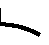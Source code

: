 % MetaPost code generated by selfthin::growth_progression.

def draw_bud(expr steps)(
   expr markcolour, last_point, extra, maxdir, mindir
 ) =
    draw last_point --
      last_point + steps*metamer * dir 0.5[maxdir,mindir];
enddef;
def draw_node(expr steps, tailsum, markme)(text left,right)(
   expr markcolour, last_point, extra, maxdir, mindir
 )  =
    for mydir := 0.5[maxdir,mindir] :
    for me := last_point + steps*metamer * dir mydir :
       draw last_point -- me;
       for next_arc :=
          0.5(maxdir-mindir) +
          angle (tailsum, (extra+steps)*sind 0.5(maxdir-mindir))
       :
          left(markcolour, me, 0, mydir+next_arc, mydir)
          right(markcolour, me, 0, mydir, mydir-next_arc)
       endfor
       if markme:
          fill fullcircle scaled 0.6metamer shifted me
            withcolor markcolour;
       fi
    endfor endfor
enddef;

color lighterblue;
% lighterblue := 0.6[blue,white];
lighterblue := red;

beginfig(1);
  metamer := 0.2cm;
  stem := 1.0cm;
  pickup pencircle scaled 0.1metamer;
  draw_bud(1)(lighterblue, (0,stem), 5.00, 120, 60)
  interim linecap:=butt;
  draw stem*dir(60) {dir(60) zscaled (0,1)} ..
    (0,stem){left} .. {dir(120) zscaled (0,1)} stem*dir(120)
    withpen pencircle scaled 0.2metamer;
endfig;
beginfig(2);
  metamer := 0.2cm;
  stem := 1.0cm;
  pickup pencircle scaled 0.1metamer;
  draw_node(1,1,false)(
   draw_bud(1)
  )(
   draw_bud(1)
  )(red, (0,stem), 5.00, 120, 60)
  interim linecap:=butt;
  draw stem*dir(60) {dir(60) zscaled (0,1)} ..
    (0,stem){left} .. {dir(120) zscaled (0,1)} stem*dir(120)
    withpen pencircle scaled 0.2metamer;
endfig;
beginfig(3);
  metamer := 0.2cm;
  stem := 1.0cm;
  pickup pencircle scaled 0.1metamer;
  draw_node(1,1,false)(
   draw_bud(1)
  )(
   draw_bud(1)
  )(lighterblue, (0,stem), 5.00, 120, 60)
  interim linecap:=butt;
  draw stem*dir(60) {dir(60) zscaled (0,1)} ..
    (0,stem){left} .. {dir(120) zscaled (0,1)} stem*dir(120)
    withpen pencircle scaled 0.2metamer;
endfig;
beginfig(4);
  metamer := 0.2cm;
  stem := 1.0cm;
  pickup pencircle scaled 0.1metamer;
  draw_node(1,2,false)(
   draw_node(1,1,false)(
    draw_bud(1)
   )(
    draw_bud(1)
   )
  )(
   draw_node(1,1,false)(
    draw_bud(1)
   )(
    draw_bud(1)
   )
  )(red, (0,stem), 5.00, 120, 60)
  interim linecap:=butt;
  draw stem*dir(60) {dir(60) zscaled (0,1)} ..
    (0,stem){left} .. {dir(120) zscaled (0,1)} stem*dir(120)
    withpen pencircle scaled 0.2metamer;
endfig;
beginfig(5);
  metamer := 0.2cm;
  stem := 1.0cm;
  pickup pencircle scaled 0.1metamer;
  draw_node(1,2,false)(
   draw_node(1,1,false)(
    draw_bud(1)
   )(
    draw_bud(1)
   )
  )(
   draw_node(1,1,false)(
    draw_bud(1)
   )(
    draw_bud(1)
   )
  )(lighterblue, (0,stem), 5.00, 120, 60)
  interim linecap:=butt;
  draw stem*dir(60) {dir(60) zscaled (0,1)} ..
    (0,stem){left} .. {dir(120) zscaled (0,1)} stem*dir(120)
    withpen pencircle scaled 0.2metamer;
endfig;
beginfig(6);
  metamer := 0.2cm;
  stem := 1.0cm;
  pickup pencircle scaled 0.1metamer;
  draw_node(1,3,false)(
   draw_node(1,2,false)(
    draw_node(1,1,false)(
     draw_bud(1)
    )(
     draw_bud(1)
    )
   )(
    draw_node(1,1,false)(
     draw_bud(1)
    )(
     draw_bud(1)
    )
   )
  )(
   draw_node(1,2,false)(
    draw_node(1,1,false)(
     draw_bud(1)
    )(
     draw_bud(1)
    )
   )(
    draw_node(1,1,false)(
     draw_bud(1)
    )(
     draw_bud(1)
    )
   )
  )(red, (0,stem), 5.00, 120, 60)
  interim linecap:=butt;
  draw stem*dir(60) {dir(60) zscaled (0,1)} ..
    (0,stem){left} .. {dir(120) zscaled (0,1)} stem*dir(120)
    withpen pencircle scaled 0.2metamer;
endfig;
beginfig(7);
  metamer := 0.2cm;
  stem := 1.0cm;
  pickup pencircle scaled 0.1metamer;
  draw_node(1,3,false)(
   draw_node(1,2,false)(
    draw_node(1,1,false)(
     draw_bud(1)
    )(
     draw_bud(1)
    )
   )(
    draw_node(1,1,false)(
     draw_bud(1)
    )(
     draw_bud(1)
    )
   )
  )(
   draw_node(1,2,false)(
    draw_node(1,1,false)(
     draw_bud(1)
    )(
     draw_bud(1)
    )
   )(
    draw_node(1,1,false)(
     draw_bud(1)
    )(
     draw_bud(1)
    )
   )
  )(lighterblue, (0,stem), 5.00, 120, 60)
  interim linecap:=butt;
  draw stem*dir(60) {dir(60) zscaled (0,1)} ..
    (0,stem){left} .. {dir(120) zscaled (0,1)} stem*dir(120)
    withpen pencircle scaled 0.2metamer;
endfig;
beginfig(8);
  metamer := 0.2cm;
  stem := 1.0cm;
  pickup pencircle scaled 0.1metamer;
  draw_node(1,4,false)(
   draw_node(1,3,false)(
    draw_node(1,2,false)(
     draw_node(1,1,false)(
      draw_bud(1)
     )(
      draw_bud(1)
     )
    )(
     draw_node(1,1,false)(
      draw_bud(1)
     )(
      draw_bud(1)
     )
    )
   )(
    draw_node(1,2,false)(
     draw_node(1,1,false)(
      draw_bud(1)
     )(
      draw_bud(1)
     )
    )(
     draw_node(1,1,false)(
      draw_bud(1)
     )(
      draw_bud(1)
     )
    )
   )
  )(
   draw_node(1,3,false)(
    draw_node(1,2,false)(
     draw_node(1,1,false)(
      draw_bud(1)
     )(
      draw_bud(1)
     )
    )(
     draw_node(1,1,false)(
      draw_bud(1)
     )(
      draw_bud(1)
     )
    )
   )(
    draw_node(1,2,false)(
     draw_node(1,1,false)(
      draw_bud(1)
     )(
      draw_bud(1)
     )
    )(
     draw_node(1,1,false)(
      draw_bud(1)
     )(
      draw_bud(1)
     )
    )
   )
  )(red, (0,stem), 5.00, 120, 60)
  interim linecap:=butt;
  draw stem*dir(60) {dir(60) zscaled (0,1)} ..
    (0,stem){left} .. {dir(120) zscaled (0,1)} stem*dir(120)
    withpen pencircle scaled 0.2metamer;
endfig;
beginfig(9);
  metamer := 0.2cm;
  stem := 1.0cm;
  pickup pencircle scaled 0.1metamer;
  draw_node(1,4,false)(
   draw_node(1,3,false)(
    draw_node(1,2,false)(
     draw_node(1,1,false)(
      draw_bud(1)
     )(
      draw_bud(1)
     )
    )(
     draw_node(1,1,false)(
      draw_bud(1)
     )(
      draw_bud(1)
     )
    )
   )(
    draw_node(1,2,false)(
     draw_node(1,1,false)(
      draw_bud(1)
     )(
      draw_bud(1)
     )
    )(
     draw_node(1,1,false)(
      draw_bud(1)
     )(
      draw_bud(1)
     )
    )
   )
  )(
   draw_node(1,3,false)(
    draw_node(1,2,false)(
     draw_node(1,1,false)(
      draw_bud(1)
     )(
      draw_bud(1)
     )
    )(
     draw_node(1,1,false)(
      draw_bud(1)
     )(
      draw_bud(1)
     )
    )
   )(
    draw_node(1,2,false)(
     draw_node(1,1,false)(
      draw_bud(1)
     )(
      draw_bud(1)
     )
    )(
     draw_node(1,1,false)(
      draw_bud(1)
     )(
      draw_bud(1)
     )
    )
   )
  )(lighterblue, (0,stem), 5.00, 120, 60)
  interim linecap:=butt;
  draw stem*dir(60) {dir(60) zscaled (0,1)} ..
    (0,stem){left} .. {dir(120) zscaled (0,1)} stem*dir(120)
    withpen pencircle scaled 0.2metamer;
endfig;
beginfig(10);
  metamer := 0.2cm;
  stem := 1.0cm;
  pickup pencircle scaled 0.1metamer;
  draw_node(1,5,true)(
   draw_node(1,4,false)(
    draw_node(1,3,false)(
     draw_node(1,2,false)(
      draw_node(1,1,false)(
       draw_bud(1)
      )(
       draw_bud(1)
      )
     )(
      draw_node(1,1,false)(
       draw_bud(1)
      )(
       draw_bud(1)
      )
     )
    )(
     draw_node(1,2,false)(
      draw_node(1,1,false)(
       draw_bud(1)
      )(
       draw_bud(1)
      )
     )(
      draw_node(1,1,false)(
       draw_bud(1)
      )(
       draw_bud(1)
      )
     )
    )
   )(
    draw_node(1,3,false)(
     draw_node(1,2,false)(
      draw_node(1,1,false)(
       draw_bud(1)
      )(
       draw_bud(1)
      )
     )(
      draw_node(1,1,false)(
       draw_bud(1)
      )(
       draw_bud(1)
      )
     )
    )(
     draw_node(1,2,false)(
      draw_node(1,1,false)(
       draw_bud(1)
      )(
       draw_bud(1)
      )
     )(
      draw_node(1,1,false)(
       draw_bud(1)
      )(
       draw_bud(1)
      )
     )
    )
   )
  )(
   draw_node(1,4,false)(
    draw_node(1,3,false)(
     draw_node(1,2,false)(
      draw_node(1,1,false)(
       draw_bud(1)
      )(
       draw_bud(1)
      )
     )(
      draw_node(1,1,false)(
       draw_bud(1)
      )(
       draw_bud(1)
      )
     )
    )(
     draw_node(1,2,false)(
      draw_node(1,1,false)(
       draw_bud(1)
      )(
       draw_bud(1)
      )
     )(
      draw_node(1,1,false)(
       draw_bud(1)
      )(
       draw_bud(1)
      )
     )
    )
   )(
    draw_node(1,3,false)(
     draw_node(1,2,false)(
      draw_node(1,1,false)(
       draw_bud(1)
      )(
       draw_bud(1)
      )
     )(
      draw_node(1,1,false)(
       draw_bud(1)
      )(
       draw_bud(1)
      )
     )
    )(
     draw_node(1,2,false)(
      draw_node(1,1,false)(
       draw_bud(1)
      )(
       draw_bud(1)
      )
     )(
      draw_node(1,1,false)(
       draw_bud(1)
      )(
       draw_bud(1)
      )
     )
    )
   )
  )(red, (0,stem), 5.00, 120, 60)
  interim linecap:=butt;
  draw stem*dir(60) {dir(60) zscaled (0,1)} ..
    (0,stem){left} .. {dir(120) zscaled (0,1)} stem*dir(120)
    withpen pencircle scaled 0.2metamer;
endfig;
beginfig(11);
  metamer := 0.2cm;
  stem := 1.0cm;
  pickup pencircle scaled 0.1metamer;
  draw_node(2,4,false)(
   draw_node(1,3,false)(
    draw_node(1,2,false)(
     draw_node(1,1,false)(
      draw_bud(1)
     )(
      draw_bud(1)
     )
    )(
     draw_node(1,1,false)(
      draw_bud(1)
     )(
      draw_bud(1)
     )
    )
   )(
    draw_node(1,2,false)(
     draw_node(1,1,false)(
      draw_bud(1)
     )(
      draw_bud(1)
     )
    )(
     draw_node(1,1,false)(
      draw_bud(1)
     )(
      draw_bud(1)
     )
    )
   )
  )(
   draw_node(1,3,false)(
    draw_node(1,2,false)(
     draw_node(1,1,false)(
      draw_bud(1)
     )(
      draw_bud(1)
     )
    )(
     draw_node(1,1,false)(
      draw_bud(1)
     )(
      draw_bud(1)
     )
    )
   )(
    draw_node(1,2,false)(
     draw_node(1,1,false)(
      draw_bud(1)
     )(
      draw_bud(1)
     )
    )(
     draw_node(1,1,false)(
      draw_bud(1)
     )(
      draw_bud(1)
     )
    )
   )
  )(lighterblue, (0,stem), 5.00, 120, 60)
  interim linecap:=butt;
  draw stem*dir(60) {dir(60) zscaled (0,1)} ..
    (0,stem){left} .. {dir(120) zscaled (0,1)} stem*dir(120)
    withpen pencircle scaled 0.2metamer;
endfig;
beginfig(12);
  metamer := 0.2cm;
  stem := 1.0cm;
  pickup pencircle scaled 0.1metamer;
  draw_node(2,5,true)(
   draw_node(1,4,false)(
    draw_node(1,3,false)(
     draw_node(1,2,false)(
      draw_node(1,1,false)(
       draw_bud(1)
      )(
       draw_bud(1)
      )
     )(
      draw_node(1,1,false)(
       draw_bud(1)
      )(
       draw_bud(1)
      )
     )
    )(
     draw_node(1,2,false)(
      draw_node(1,1,false)(
       draw_bud(1)
      )(
       draw_bud(1)
      )
     )(
      draw_node(1,1,false)(
       draw_bud(1)
      )(
       draw_bud(1)
      )
     )
    )
   )(
    draw_node(1,3,false)(
     draw_node(1,2,false)(
      draw_node(1,1,false)(
       draw_bud(1)
      )(
       draw_bud(1)
      )
     )(
      draw_node(1,1,false)(
       draw_bud(1)
      )(
       draw_bud(1)
      )
     )
    )(
     draw_node(1,2,false)(
      draw_node(1,1,false)(
       draw_bud(1)
      )(
       draw_bud(1)
      )
     )(
      draw_node(1,1,false)(
       draw_bud(1)
      )(
       draw_bud(1)
      )
     )
    )
   )
  )(
   draw_node(1,4,false)(
    draw_node(1,3,false)(
     draw_node(1,2,false)(
      draw_node(1,1,false)(
       draw_bud(1)
      )(
       draw_bud(1)
      )
     )(
      draw_node(1,1,false)(
       draw_bud(1)
      )(
       draw_bud(1)
      )
     )
    )(
     draw_node(1,2,false)(
      draw_node(1,1,false)(
       draw_bud(1)
      )(
       draw_bud(1)
      )
     )(
      draw_node(1,1,false)(
       draw_bud(1)
      )(
       draw_bud(1)
      )
     )
    )
   )(
    draw_node(1,3,false)(
     draw_node(1,2,false)(
      draw_node(1,1,false)(
       draw_bud(1)
      )(
       draw_bud(1)
      )
     )(
      draw_node(1,1,false)(
       draw_bud(1)
      )(
       draw_bud(1)
      )
     )
    )(
     draw_node(1,2,false)(
      draw_node(1,1,false)(
       draw_bud(1)
      )(
       draw_bud(1)
      )
     )(
      draw_node(1,1,false)(
       draw_bud(1)
      )(
       draw_bud(1)
      )
     )
    )
   )
  )(red, (0,stem), 5.00, 120, 60)
  interim linecap:=butt;
  draw stem*dir(60) {dir(60) zscaled (0,1)} ..
    (0,stem){left} .. {dir(120) zscaled (0,1)} stem*dir(120)
    withpen pencircle scaled 0.2metamer;
endfig;
beginfig(13);
  metamer := 0.2cm;
  stem := 1.0cm;
  pickup pencircle scaled 0.1metamer;
  draw_node(2,5,true)(
   draw_node(2,3,false)(
    draw_node(1,2,false)(
     draw_node(1,1,false)(
      draw_bud(1)
     )(
      draw_bud(1)
     )
    )(
     draw_node(1,1,false)(
      draw_bud(1)
     )(
      draw_bud(1)
     )
    )
   )(
    draw_node(1,2,false)(
     draw_node(1,1,false)(
      draw_bud(1)
     )(
      draw_bud(1)
     )
    )(
     draw_node(1,1,false)(
      draw_bud(1)
     )(
      draw_bud(1)
     )
    )
   )
  )(
   draw_node(1,4,false)(
    draw_node(1,3,false)(
     draw_node(1,2,false)(
      draw_node(1,1,false)(
       draw_bud(1)
      )(
       draw_bud(1)
      )
     )(
      draw_node(1,1,false)(
       draw_bud(1)
      )(
       draw_bud(1)
      )
     )
    )(
     draw_node(1,2,false)(
      draw_node(1,1,false)(
       draw_bud(1)
      )(
       draw_bud(1)
      )
     )(
      draw_node(1,1,false)(
       draw_bud(1)
      )(
       draw_bud(1)
      )
     )
    )
   )(
    draw_node(1,3,false)(
     draw_node(1,2,false)(
      draw_node(1,1,false)(
       draw_bud(1)
      )(
       draw_bud(1)
      )
     )(
      draw_node(1,1,false)(
       draw_bud(1)
      )(
       draw_bud(1)
      )
     )
    )(
     draw_node(1,2,false)(
      draw_node(1,1,false)(
       draw_bud(1)
      )(
       draw_bud(1)
      )
     )(
      draw_node(1,1,false)(
       draw_bud(1)
      )(
       draw_bud(1)
      )
     )
    )
   )
  )(lighterblue, (0,stem), 5.00, 120, 60)
  interim linecap:=butt;
  draw stem*dir(60) {dir(60) zscaled (0,1)} ..
    (0,stem){left} .. {dir(120) zscaled (0,1)} stem*dir(120)
    withpen pencircle scaled 0.2metamer;
endfig;
beginfig(14);
  metamer := 0.2cm;
  stem := 1.0cm;
  pickup pencircle scaled 0.1metamer;
  draw_node(2,6,true)(
   draw_node(2,4,false)(
    draw_node(1,3,false)(
     draw_node(1,2,false)(
      draw_node(1,1,false)(
       draw_bud(1)
      )(
       draw_bud(1)
      )
     )(
      draw_node(1,1,false)(
       draw_bud(1)
      )(
       draw_bud(1)
      )
     )
    )(
     draw_node(1,2,false)(
      draw_node(1,1,false)(
       draw_bud(1)
      )(
       draw_bud(1)
      )
     )(
      draw_node(1,1,false)(
       draw_bud(1)
      )(
       draw_bud(1)
      )
     )
    )
   )(
    draw_node(1,3,false)(
     draw_node(1,2,false)(
      draw_node(1,1,false)(
       draw_bud(1)
      )(
       draw_bud(1)
      )
     )(
      draw_node(1,1,false)(
       draw_bud(1)
      )(
       draw_bud(1)
      )
     )
    )(
     draw_node(1,2,false)(
      draw_node(1,1,false)(
       draw_bud(1)
      )(
       draw_bud(1)
      )
     )(
      draw_node(1,1,false)(
       draw_bud(1)
      )(
       draw_bud(1)
      )
     )
    )
   )
  )(
   draw_node(1,5,true)(
    draw_node(1,4,false)(
     draw_node(1,3,false)(
      draw_node(1,2,false)(
       draw_node(1,1,false)(
        draw_bud(1)
       )(
        draw_bud(1)
       )
      )(
       draw_node(1,1,false)(
        draw_bud(1)
       )(
        draw_bud(1)
       )
      )
     )(
      draw_node(1,2,false)(
       draw_node(1,1,false)(
        draw_bud(1)
       )(
        draw_bud(1)
       )
      )(
       draw_node(1,1,false)(
        draw_bud(1)
       )(
        draw_bud(1)
       )
      )
     )
    )(
     draw_node(1,3,false)(
      draw_node(1,2,false)(
       draw_node(1,1,false)(
        draw_bud(1)
       )(
        draw_bud(1)
       )
      )(
       draw_node(1,1,false)(
        draw_bud(1)
       )(
        draw_bud(1)
       )
      )
     )(
      draw_node(1,2,false)(
       draw_node(1,1,false)(
        draw_bud(1)
       )(
        draw_bud(1)
       )
      )(
       draw_node(1,1,false)(
        draw_bud(1)
       )(
        draw_bud(1)
       )
      )
     )
    )
   )(
    draw_node(1,4,false)(
     draw_node(1,3,false)(
      draw_node(1,2,false)(
       draw_node(1,1,false)(
        draw_bud(1)
       )(
        draw_bud(1)
       )
      )(
       draw_node(1,1,false)(
        draw_bud(1)
       )(
        draw_bud(1)
       )
      )
     )(
      draw_node(1,2,false)(
       draw_node(1,1,false)(
        draw_bud(1)
       )(
        draw_bud(1)
       )
      )(
       draw_node(1,1,false)(
        draw_bud(1)
       )(
        draw_bud(1)
       )
      )
     )
    )(
     draw_node(1,3,false)(
      draw_node(1,2,false)(
       draw_node(1,1,false)(
        draw_bud(1)
       )(
        draw_bud(1)
       )
      )(
       draw_node(1,1,false)(
        draw_bud(1)
       )(
        draw_bud(1)
       )
      )
     )(
      draw_node(1,2,false)(
       draw_node(1,1,false)(
        draw_bud(1)
       )(
        draw_bud(1)
       )
      )(
       draw_node(1,1,false)(
        draw_bud(1)
       )(
        draw_bud(1)
       )
      )
     )
    )
   )
  )(red, (0,stem), 5.00, 120, 60)
  interim linecap:=butt;
  draw stem*dir(60) {dir(60) zscaled (0,1)} ..
    (0,stem){left} .. {dir(120) zscaled (0,1)} stem*dir(120)
    withpen pencircle scaled 0.2metamer;
endfig;
beginfig(15);
  metamer := 0.2cm;
  stem := 1.0cm;
  pickup pencircle scaled 0.1metamer;
  draw_node(2,6,false)(
   draw_node(2,4,false)(
    draw_node(1,3,false)(
     draw_node(1,2,false)(
      draw_node(1,1,false)(
       draw_bud(1)
      )(
       draw_bud(1)
      )
     )(
      draw_node(1,1,false)(
       draw_bud(1)
      )(
       draw_bud(1)
      )
     )
    )(
     draw_node(1,2,false)(
      draw_node(1,1,false)(
       draw_bud(1)
      )(
       draw_bud(1)
      )
     )(
      draw_node(1,1,false)(
       draw_bud(1)
      )(
       draw_bud(1)
      )
     )
    )
   )(
    draw_node(1,3,false)(
     draw_node(1,2,false)(
      draw_node(1,1,false)(
       draw_bud(1)
      )(
       draw_bud(1)
      )
     )(
      draw_node(1,1,false)(
       draw_bud(1)
      )(
       draw_bud(1)
      )
     )
    )(
     draw_node(1,2,false)(
      draw_node(1,1,false)(
       draw_bud(1)
      )(
       draw_bud(1)
      )
     )(
      draw_node(1,1,false)(
       draw_bud(1)
      )(
       draw_bud(1)
      )
     )
    )
   )
  )(
   draw_node(3,3,false)(
    draw_node(1,2,false)(
     draw_node(1,1,false)(
      draw_bud(1)
     )(
      draw_bud(1)
     )
    )(
     draw_node(1,1,false)(
      draw_bud(1)
     )(
      draw_bud(1)
     )
    )
   )(
    draw_node(1,2,false)(
     draw_node(1,1,false)(
      draw_bud(1)
     )(
      draw_bud(1)
     )
    )(
     draw_node(1,1,false)(
      draw_bud(1)
     )(
      draw_bud(1)
     )
    )
   )
  )(lighterblue, (0,stem), 5.00, 120, 60)
  interim linecap:=butt;
  draw stem*dir(60) {dir(60) zscaled (0,1)} ..
    (0,stem){left} .. {dir(120) zscaled (0,1)} stem*dir(120)
    withpen pencircle scaled 0.2metamer;
endfig;
beginfig(16);
  metamer := 0.2cm;
  stem := 1.0cm;
  pickup pencircle scaled 0.1metamer;
  draw_node(2,7,true)(
   draw_node(2,5,true)(
    draw_node(1,4,false)(
     draw_node(1,3,false)(
      draw_node(1,2,false)(
       draw_node(1,1,false)(
        draw_bud(1)
       )(
        draw_bud(1)
       )
      )(
       draw_node(1,1,false)(
        draw_bud(1)
       )(
        draw_bud(1)
       )
      )
     )(
      draw_node(1,2,false)(
       draw_node(1,1,false)(
        draw_bud(1)
       )(
        draw_bud(1)
       )
      )(
       draw_node(1,1,false)(
        draw_bud(1)
       )(
        draw_bud(1)
       )
      )
     )
    )(
     draw_node(1,3,false)(
      draw_node(1,2,false)(
       draw_node(1,1,false)(
        draw_bud(1)
       )(
        draw_bud(1)
       )
      )(
       draw_node(1,1,false)(
        draw_bud(1)
       )(
        draw_bud(1)
       )
      )
     )(
      draw_node(1,2,false)(
       draw_node(1,1,false)(
        draw_bud(1)
       )(
        draw_bud(1)
       )
      )(
       draw_node(1,1,false)(
        draw_bud(1)
       )(
        draw_bud(1)
       )
      )
     )
    )
   )(
    draw_node(1,4,false)(
     draw_node(1,3,false)(
      draw_node(1,2,false)(
       draw_node(1,1,false)(
        draw_bud(1)
       )(
        draw_bud(1)
       )
      )(
       draw_node(1,1,false)(
        draw_bud(1)
       )(
        draw_bud(1)
       )
      )
     )(
      draw_node(1,2,false)(
       draw_node(1,1,false)(
        draw_bud(1)
       )(
        draw_bud(1)
       )
      )(
       draw_node(1,1,false)(
        draw_bud(1)
       )(
        draw_bud(1)
       )
      )
     )
    )(
     draw_node(1,3,false)(
      draw_node(1,2,false)(
       draw_node(1,1,false)(
        draw_bud(1)
       )(
        draw_bud(1)
       )
      )(
       draw_node(1,1,false)(
        draw_bud(1)
       )(
        draw_bud(1)
       )
      )
     )(
      draw_node(1,2,false)(
       draw_node(1,1,false)(
        draw_bud(1)
       )(
        draw_bud(1)
       )
      )(
       draw_node(1,1,false)(
        draw_bud(1)
       )(
        draw_bud(1)
       )
      )
     )
    )
   )
  )(
   draw_node(3,4,false)(
    draw_node(1,3,false)(
     draw_node(1,2,false)(
      draw_node(1,1,false)(
       draw_bud(1)
      )(
       draw_bud(1)
      )
     )(
      draw_node(1,1,false)(
       draw_bud(1)
      )(
       draw_bud(1)
      )
     )
    )(
     draw_node(1,2,false)(
      draw_node(1,1,false)(
       draw_bud(1)
      )(
       draw_bud(1)
      )
     )(
      draw_node(1,1,false)(
       draw_bud(1)
      )(
       draw_bud(1)
      )
     )
    )
   )(
    draw_node(1,3,false)(
     draw_node(1,2,false)(
      draw_node(1,1,false)(
       draw_bud(1)
      )(
       draw_bud(1)
      )
     )(
      draw_node(1,1,false)(
       draw_bud(1)
      )(
       draw_bud(1)
      )
     )
    )(
     draw_node(1,2,false)(
      draw_node(1,1,false)(
       draw_bud(1)
      )(
       draw_bud(1)
      )
     )(
      draw_node(1,1,false)(
       draw_bud(1)
      )(
       draw_bud(1)
      )
     )
    )
   )
  )(red, (0,stem), 5.00, 120, 60)
  interim linecap:=butt;
  draw stem*dir(60) {dir(60) zscaled (0,1)} ..
    (0,stem){left} .. {dir(120) zscaled (0,1)} stem*dir(120)
    withpen pencircle scaled 0.2metamer;
endfig;
beginfig(17);
  metamer := 0.2cm;
  stem := 1.0cm;
  pickup pencircle scaled 0.1metamer;
  draw_node(2,7,false)(
   draw_node(4,3,false)(
    draw_node(1,2,false)(
     draw_node(1,1,false)(
      draw_bud(1)
     )(
      draw_bud(1)
     )
    )(
     draw_node(1,1,false)(
      draw_bud(1)
     )(
      draw_bud(1)
     )
    )
   )(
    draw_node(1,2,false)(
     draw_node(1,1,false)(
      draw_bud(1)
     )(
      draw_bud(1)
     )
    )(
     draw_node(1,1,false)(
      draw_bud(1)
     )(
      draw_bud(1)
     )
    )
   )
  )(
   draw_node(3,4,false)(
    draw_node(1,3,false)(
     draw_node(1,2,false)(
      draw_node(1,1,false)(
       draw_bud(1)
      )(
       draw_bud(1)
      )
     )(
      draw_node(1,1,false)(
       draw_bud(1)
      )(
       draw_bud(1)
      )
     )
    )(
     draw_node(1,2,false)(
      draw_node(1,1,false)(
       draw_bud(1)
      )(
       draw_bud(1)
      )
     )(
      draw_node(1,1,false)(
       draw_bud(1)
      )(
       draw_bud(1)
      )
     )
    )
   )(
    draw_node(1,3,false)(
     draw_node(1,2,false)(
      draw_node(1,1,false)(
       draw_bud(1)
      )(
       draw_bud(1)
      )
     )(
      draw_node(1,1,false)(
       draw_bud(1)
      )(
       draw_bud(1)
      )
     )
    )(
     draw_node(1,2,false)(
      draw_node(1,1,false)(
       draw_bud(1)
      )(
       draw_bud(1)
      )
     )(
      draw_node(1,1,false)(
       draw_bud(1)
      )(
       draw_bud(1)
      )
     )
    )
   )
  )(lighterblue, (0,stem), 5.00, 120, 60)
  interim linecap:=butt;
  draw stem*dir(60) {dir(60) zscaled (0,1)} ..
    (0,stem){left} .. {dir(120) zscaled (0,1)} stem*dir(120)
    withpen pencircle scaled 0.2metamer;
endfig;
beginfig(18);
  metamer := 0.2cm;
  stem := 1.0cm;
  pickup pencircle scaled 0.1metamer;
  draw_node(2,8,true)(
   draw_node(4,4,false)(
    draw_node(1,3,false)(
     draw_node(1,2,false)(
      draw_node(1,1,false)(
       draw_bud(1)
      )(
       draw_bud(1)
      )
     )(
      draw_node(1,1,false)(
       draw_bud(1)
      )(
       draw_bud(1)
      )
     )
    )(
     draw_node(1,2,false)(
      draw_node(1,1,false)(
       draw_bud(1)
      )(
       draw_bud(1)
      )
     )(
      draw_node(1,1,false)(
       draw_bud(1)
      )(
       draw_bud(1)
      )
     )
    )
   )(
    draw_node(1,3,false)(
     draw_node(1,2,false)(
      draw_node(1,1,false)(
       draw_bud(1)
      )(
       draw_bud(1)
      )
     )(
      draw_node(1,1,false)(
       draw_bud(1)
      )(
       draw_bud(1)
      )
     )
    )(
     draw_node(1,2,false)(
      draw_node(1,1,false)(
       draw_bud(1)
      )(
       draw_bud(1)
      )
     )(
      draw_node(1,1,false)(
       draw_bud(1)
      )(
       draw_bud(1)
      )
     )
    )
   )
  )(
   draw_node(3,5,true)(
    draw_node(1,4,false)(
     draw_node(1,3,false)(
      draw_node(1,2,false)(
       draw_node(1,1,false)(
        draw_bud(1)
       )(
        draw_bud(1)
       )
      )(
       draw_node(1,1,false)(
        draw_bud(1)
       )(
        draw_bud(1)
       )
      )
     )(
      draw_node(1,2,false)(
       draw_node(1,1,false)(
        draw_bud(1)
       )(
        draw_bud(1)
       )
      )(
       draw_node(1,1,false)(
        draw_bud(1)
       )(
        draw_bud(1)
       )
      )
     )
    )(
     draw_node(1,3,false)(
      draw_node(1,2,false)(
       draw_node(1,1,false)(
        draw_bud(1)
       )(
        draw_bud(1)
       )
      )(
       draw_node(1,1,false)(
        draw_bud(1)
       )(
        draw_bud(1)
       )
      )
     )(
      draw_node(1,2,false)(
       draw_node(1,1,false)(
        draw_bud(1)
       )(
        draw_bud(1)
       )
      )(
       draw_node(1,1,false)(
        draw_bud(1)
       )(
        draw_bud(1)
       )
      )
     )
    )
   )(
    draw_node(1,4,false)(
     draw_node(1,3,false)(
      draw_node(1,2,false)(
       draw_node(1,1,false)(
        draw_bud(1)
       )(
        draw_bud(1)
       )
      )(
       draw_node(1,1,false)(
        draw_bud(1)
       )(
        draw_bud(1)
       )
      )
     )(
      draw_node(1,2,false)(
       draw_node(1,1,false)(
        draw_bud(1)
       )(
        draw_bud(1)
       )
      )(
       draw_node(1,1,false)(
        draw_bud(1)
       )(
        draw_bud(1)
       )
      )
     )
    )(
     draw_node(1,3,false)(
      draw_node(1,2,false)(
       draw_node(1,1,false)(
        draw_bud(1)
       )(
        draw_bud(1)
       )
      )(
       draw_node(1,1,false)(
        draw_bud(1)
       )(
        draw_bud(1)
       )
      )
     )(
      draw_node(1,2,false)(
       draw_node(1,1,false)(
        draw_bud(1)
       )(
        draw_bud(1)
       )
      )(
       draw_node(1,1,false)(
        draw_bud(1)
       )(
        draw_bud(1)
       )
      )
     )
    )
   )
  )(red, (0,stem), 5.00, 120, 60)
  interim linecap:=butt;
  draw stem*dir(60) {dir(60) zscaled (0,1)} ..
    (0,stem){left} .. {dir(120) zscaled (0,1)} stem*dir(120)
    withpen pencircle scaled 0.2metamer;
endfig;
beginfig(19);
  metamer := 0.2cm;
  stem := 1.0cm;
  pickup pencircle scaled 0.1metamer;
  draw_node(2,8,true)(
   draw_node(4,4,false)(
    draw_node(1,3,false)(
     draw_node(1,2,false)(
      draw_node(1,1,false)(
       draw_bud(1)
      )(
       draw_bud(1)
      )
     )(
      draw_node(1,1,false)(
       draw_bud(1)
      )(
       draw_bud(1)
      )
     )
    )(
     draw_node(1,2,false)(
      draw_node(1,1,false)(
       draw_bud(1)
      )(
       draw_bud(1)
      )
     )(
      draw_node(1,1,false)(
       draw_bud(1)
      )(
       draw_bud(1)
      )
     )
    )
   )(
    draw_node(1,3,false)(
     draw_node(1,2,false)(
      draw_node(1,1,false)(
       draw_bud(1)
      )(
       draw_bud(1)
      )
     )(
      draw_node(1,1,false)(
       draw_bud(1)
      )(
       draw_bud(1)
      )
     )
    )(
     draw_node(1,2,false)(
      draw_node(1,1,false)(
       draw_bud(1)
      )(
       draw_bud(1)
      )
     )(
      draw_node(1,1,false)(
       draw_bud(1)
      )(
       draw_bud(1)
      )
     )
    )
   )
  )(
   draw_node(4,4,false)(
    draw_node(1,3,false)(
     draw_node(1,2,false)(
      draw_node(1,1,false)(
       draw_bud(1)
      )(
       draw_bud(1)
      )
     )(
      draw_node(1,1,false)(
       draw_bud(1)
      )(
       draw_bud(1)
      )
     )
    )(
     draw_node(1,2,false)(
      draw_node(1,1,false)(
       draw_bud(1)
      )(
       draw_bud(1)
      )
     )(
      draw_node(1,1,false)(
       draw_bud(1)
      )(
       draw_bud(1)
      )
     )
    )
   )(
    draw_node(1,3,false)(
     draw_node(1,2,false)(
      draw_node(1,1,false)(
       draw_bud(1)
      )(
       draw_bud(1)
      )
     )(
      draw_node(1,1,false)(
       draw_bud(1)
      )(
       draw_bud(1)
      )
     )
    )(
     draw_node(1,2,false)(
      draw_node(1,1,false)(
       draw_bud(1)
      )(
       draw_bud(1)
      )
     )(
      draw_node(1,1,false)(
       draw_bud(1)
      )(
       draw_bud(1)
      )
     )
    )
   )
  )(lighterblue, (0,stem), 5.00, 120, 60)
  interim linecap:=butt;
  draw stem*dir(60) {dir(60) zscaled (0,1)} ..
    (0,stem){left} .. {dir(120) zscaled (0,1)} stem*dir(120)
    withpen pencircle scaled 0.2metamer;
endfig;
beginfig(20);
  metamer := 0.2cm;
  stem := 1.0cm;
  pickup pencircle scaled 0.1metamer;
  draw_node(2,9,true)(
   draw_node(4,5,true)(
    draw_node(1,4,false)(
     draw_node(1,3,false)(
      draw_node(1,2,false)(
       draw_node(1,1,false)(
        draw_bud(1)
       )(
        draw_bud(1)
       )
      )(
       draw_node(1,1,false)(
        draw_bud(1)
       )(
        draw_bud(1)
       )
      )
     )(
      draw_node(1,2,false)(
       draw_node(1,1,false)(
        draw_bud(1)
       )(
        draw_bud(1)
       )
      )(
       draw_node(1,1,false)(
        draw_bud(1)
       )(
        draw_bud(1)
       )
      )
     )
    )(
     draw_node(1,3,false)(
      draw_node(1,2,false)(
       draw_node(1,1,false)(
        draw_bud(1)
       )(
        draw_bud(1)
       )
      )(
       draw_node(1,1,false)(
        draw_bud(1)
       )(
        draw_bud(1)
       )
      )
     )(
      draw_node(1,2,false)(
       draw_node(1,1,false)(
        draw_bud(1)
       )(
        draw_bud(1)
       )
      )(
       draw_node(1,1,false)(
        draw_bud(1)
       )(
        draw_bud(1)
       )
      )
     )
    )
   )(
    draw_node(1,4,false)(
     draw_node(1,3,false)(
      draw_node(1,2,false)(
       draw_node(1,1,false)(
        draw_bud(1)
       )(
        draw_bud(1)
       )
      )(
       draw_node(1,1,false)(
        draw_bud(1)
       )(
        draw_bud(1)
       )
      )
     )(
      draw_node(1,2,false)(
       draw_node(1,1,false)(
        draw_bud(1)
       )(
        draw_bud(1)
       )
      )(
       draw_node(1,1,false)(
        draw_bud(1)
       )(
        draw_bud(1)
       )
      )
     )
    )(
     draw_node(1,3,false)(
      draw_node(1,2,false)(
       draw_node(1,1,false)(
        draw_bud(1)
       )(
        draw_bud(1)
       )
      )(
       draw_node(1,1,false)(
        draw_bud(1)
       )(
        draw_bud(1)
       )
      )
     )(
      draw_node(1,2,false)(
       draw_node(1,1,false)(
        draw_bud(1)
       )(
        draw_bud(1)
       )
      )(
       draw_node(1,1,false)(
        draw_bud(1)
       )(
        draw_bud(1)
       )
      )
     )
    )
   )
  )(
   draw_node(4,5,true)(
    draw_node(1,4,false)(
     draw_node(1,3,false)(
      draw_node(1,2,false)(
       draw_node(1,1,false)(
        draw_bud(1)
       )(
        draw_bud(1)
       )
      )(
       draw_node(1,1,false)(
        draw_bud(1)
       )(
        draw_bud(1)
       )
      )
     )(
      draw_node(1,2,false)(
       draw_node(1,1,false)(
        draw_bud(1)
       )(
        draw_bud(1)
       )
      )(
       draw_node(1,1,false)(
        draw_bud(1)
       )(
        draw_bud(1)
       )
      )
     )
    )(
     draw_node(1,3,false)(
      draw_node(1,2,false)(
       draw_node(1,1,false)(
        draw_bud(1)
       )(
        draw_bud(1)
       )
      )(
       draw_node(1,1,false)(
        draw_bud(1)
       )(
        draw_bud(1)
       )
      )
     )(
      draw_node(1,2,false)(
       draw_node(1,1,false)(
        draw_bud(1)
       )(
        draw_bud(1)
       )
      )(
       draw_node(1,1,false)(
        draw_bud(1)
       )(
        draw_bud(1)
       )
      )
     )
    )
   )(
    draw_node(1,4,false)(
     draw_node(1,3,false)(
      draw_node(1,2,false)(
       draw_node(1,1,false)(
        draw_bud(1)
       )(
        draw_bud(1)
       )
      )(
       draw_node(1,1,false)(
        draw_bud(1)
       )(
        draw_bud(1)
       )
      )
     )(
      draw_node(1,2,false)(
       draw_node(1,1,false)(
        draw_bud(1)
       )(
        draw_bud(1)
       )
      )(
       draw_node(1,1,false)(
        draw_bud(1)
       )(
        draw_bud(1)
       )
      )
     )
    )(
     draw_node(1,3,false)(
      draw_node(1,2,false)(
       draw_node(1,1,false)(
        draw_bud(1)
       )(
        draw_bud(1)
       )
      )(
       draw_node(1,1,false)(
        draw_bud(1)
       )(
        draw_bud(1)
       )
      )
     )(
      draw_node(1,2,false)(
       draw_node(1,1,false)(
        draw_bud(1)
       )(
        draw_bud(1)
       )
      )(
       draw_node(1,1,false)(
        draw_bud(1)
       )(
        draw_bud(1)
       )
      )
     )
    )
   )
  )(red, (0,stem), 5.00, 120, 60)
  interim linecap:=butt;
  draw stem*dir(60) {dir(60) zscaled (0,1)} ..
    (0,stem){left} .. {dir(120) zscaled (0,1)} stem*dir(120)
    withpen pencircle scaled 0.2metamer;
endfig;
beginfig(21);
  metamer := 0.2cm;
  stem := 1.0cm;
  pickup pencircle scaled 0.1metamer;
  draw_node(6,5,true)(
   draw_node(2,3,false)(
    draw_node(1,2,false)(
     draw_node(1,1,false)(
      draw_bud(1)
     )(
      draw_bud(1)
     )
    )(
     draw_node(1,1,false)(
      draw_bud(1)
     )(
      draw_bud(1)
     )
    )
   )(
    draw_node(1,2,false)(
     draw_node(1,1,false)(
      draw_bud(1)
     )(
      draw_bud(1)
     )
    )(
     draw_node(1,1,false)(
      draw_bud(1)
     )(
      draw_bud(1)
     )
    )
   )
  )(
   draw_node(1,4,false)(
    draw_node(1,3,false)(
     draw_node(1,2,false)(
      draw_node(1,1,false)(
       draw_bud(1)
      )(
       draw_bud(1)
      )
     )(
      draw_node(1,1,false)(
       draw_bud(1)
      )(
       draw_bud(1)
      )
     )
    )(
     draw_node(1,2,false)(
      draw_node(1,1,false)(
       draw_bud(1)
      )(
       draw_bud(1)
      )
     )(
      draw_node(1,1,false)(
       draw_bud(1)
      )(
       draw_bud(1)
      )
     )
    )
   )(
    draw_node(1,3,false)(
     draw_node(1,2,false)(
      draw_node(1,1,false)(
       draw_bud(1)
      )(
       draw_bud(1)
      )
     )(
      draw_node(1,1,false)(
       draw_bud(1)
      )(
       draw_bud(1)
      )
     )
    )(
     draw_node(1,2,false)(
      draw_node(1,1,false)(
       draw_bud(1)
      )(
       draw_bud(1)
      )
     )(
      draw_node(1,1,false)(
       draw_bud(1)
      )(
       draw_bud(1)
      )
     )
    )
   )
  )(lighterblue, (0,stem), 5.00, 120, 60)
  interim linecap:=butt;
  draw stem*dir(60) {dir(60) zscaled (0,1)} ..
    (0,stem){left} .. {dir(120) zscaled (0,1)} stem*dir(120)
    withpen pencircle scaled 0.2metamer;
endfig;
beginfig(22);
  metamer := 0.2cm;
  stem := 1.0cm;
  pickup pencircle scaled 0.1metamer;
  draw_node(6,6,true)(
   draw_node(2,4,false)(
    draw_node(1,3,false)(
     draw_node(1,2,false)(
      draw_node(1,1,false)(
       draw_bud(1)
      )(
       draw_bud(1)
      )
     )(
      draw_node(1,1,false)(
       draw_bud(1)
      )(
       draw_bud(1)
      )
     )
    )(
     draw_node(1,2,false)(
      draw_node(1,1,false)(
       draw_bud(1)
      )(
       draw_bud(1)
      )
     )(
      draw_node(1,1,false)(
       draw_bud(1)
      )(
       draw_bud(1)
      )
     )
    )
   )(
    draw_node(1,3,false)(
     draw_node(1,2,false)(
      draw_node(1,1,false)(
       draw_bud(1)
      )(
       draw_bud(1)
      )
     )(
      draw_node(1,1,false)(
       draw_bud(1)
      )(
       draw_bud(1)
      )
     )
    )(
     draw_node(1,2,false)(
      draw_node(1,1,false)(
       draw_bud(1)
      )(
       draw_bud(1)
      )
     )(
      draw_node(1,1,false)(
       draw_bud(1)
      )(
       draw_bud(1)
      )
     )
    )
   )
  )(
   draw_node(1,5,true)(
    draw_node(1,4,false)(
     draw_node(1,3,false)(
      draw_node(1,2,false)(
       draw_node(1,1,false)(
        draw_bud(1)
       )(
        draw_bud(1)
       )
      )(
       draw_node(1,1,false)(
        draw_bud(1)
       )(
        draw_bud(1)
       )
      )
     )(
      draw_node(1,2,false)(
       draw_node(1,1,false)(
        draw_bud(1)
       )(
        draw_bud(1)
       )
      )(
       draw_node(1,1,false)(
        draw_bud(1)
       )(
        draw_bud(1)
       )
      )
     )
    )(
     draw_node(1,3,false)(
      draw_node(1,2,false)(
       draw_node(1,1,false)(
        draw_bud(1)
       )(
        draw_bud(1)
       )
      )(
       draw_node(1,1,false)(
        draw_bud(1)
       )(
        draw_bud(1)
       )
      )
     )(
      draw_node(1,2,false)(
       draw_node(1,1,false)(
        draw_bud(1)
       )(
        draw_bud(1)
       )
      )(
       draw_node(1,1,false)(
        draw_bud(1)
       )(
        draw_bud(1)
       )
      )
     )
    )
   )(
    draw_node(1,4,false)(
     draw_node(1,3,false)(
      draw_node(1,2,false)(
       draw_node(1,1,false)(
        draw_bud(1)
       )(
        draw_bud(1)
       )
      )(
       draw_node(1,1,false)(
        draw_bud(1)
       )(
        draw_bud(1)
       )
      )
     )(
      draw_node(1,2,false)(
       draw_node(1,1,false)(
        draw_bud(1)
       )(
        draw_bud(1)
       )
      )(
       draw_node(1,1,false)(
        draw_bud(1)
       )(
        draw_bud(1)
       )
      )
     )
    )(
     draw_node(1,3,false)(
      draw_node(1,2,false)(
       draw_node(1,1,false)(
        draw_bud(1)
       )(
        draw_bud(1)
       )
      )(
       draw_node(1,1,false)(
        draw_bud(1)
       )(
        draw_bud(1)
       )
      )
     )(
      draw_node(1,2,false)(
       draw_node(1,1,false)(
        draw_bud(1)
       )(
        draw_bud(1)
       )
      )(
       draw_node(1,1,false)(
        draw_bud(1)
       )(
        draw_bud(1)
       )
      )
     )
    )
   )
  )(red, (0,stem), 5.00, 120, 60)
  interim linecap:=butt;
  draw stem*dir(60) {dir(60) zscaled (0,1)} ..
    (0,stem){left} .. {dir(120) zscaled (0,1)} stem*dir(120)
    withpen pencircle scaled 0.2metamer;
endfig;
beginfig(23);
  metamer := 0.2cm;
  stem := 1.0cm;
  pickup pencircle scaled 0.1metamer;
  draw_node(6,6,false)(
   draw_node(2,4,false)(
    draw_node(1,3,false)(
     draw_node(1,2,false)(
      draw_node(1,1,false)(
       draw_bud(1)
      )(
       draw_bud(1)
      )
     )(
      draw_node(1,1,false)(
       draw_bud(1)
      )(
       draw_bud(1)
      )
     )
    )(
     draw_node(1,2,false)(
      draw_node(1,1,false)(
       draw_bud(1)
      )(
       draw_bud(1)
      )
     )(
      draw_node(1,1,false)(
       draw_bud(1)
      )(
       draw_bud(1)
      )
     )
    )
   )(
    draw_node(1,3,false)(
     draw_node(1,2,false)(
      draw_node(1,1,false)(
       draw_bud(1)
      )(
       draw_bud(1)
      )
     )(
      draw_node(1,1,false)(
       draw_bud(1)
      )(
       draw_bud(1)
      )
     )
    )(
     draw_node(1,2,false)(
      draw_node(1,1,false)(
       draw_bud(1)
      )(
       draw_bud(1)
      )
     )(
      draw_node(1,1,false)(
       draw_bud(1)
      )(
       draw_bud(1)
      )
     )
    )
   )
  )(
   draw_node(3,3,false)(
    draw_node(1,2,false)(
     draw_node(1,1,false)(
      draw_bud(1)
     )(
      draw_bud(1)
     )
    )(
     draw_node(1,1,false)(
      draw_bud(1)
     )(
      draw_bud(1)
     )
    )
   )(
    draw_node(1,2,false)(
     draw_node(1,1,false)(
      draw_bud(1)
     )(
      draw_bud(1)
     )
    )(
     draw_node(1,1,false)(
      draw_bud(1)
     )(
      draw_bud(1)
     )
    )
   )
  )(lighterblue, (0,stem), 5.00, 120, 60)
  interim linecap:=butt;
  draw stem*dir(60) {dir(60) zscaled (0,1)} ..
    (0,stem){left} .. {dir(120) zscaled (0,1)} stem*dir(120)
    withpen pencircle scaled 0.2metamer;
endfig;
beginfig(24);
  metamer := 0.2cm;
  stem := 1.0cm;
  pickup pencircle scaled 0.1metamer;
  draw_node(6,7,true)(
   draw_node(2,5,true)(
    draw_node(1,4,false)(
     draw_node(1,3,false)(
      draw_node(1,2,false)(
       draw_node(1,1,false)(
        draw_bud(1)
       )(
        draw_bud(1)
       )
      )(
       draw_node(1,1,false)(
        draw_bud(1)
       )(
        draw_bud(1)
       )
      )
     )(
      draw_node(1,2,false)(
       draw_node(1,1,false)(
        draw_bud(1)
       )(
        draw_bud(1)
       )
      )(
       draw_node(1,1,false)(
        draw_bud(1)
       )(
        draw_bud(1)
       )
      )
     )
    )(
     draw_node(1,3,false)(
      draw_node(1,2,false)(
       draw_node(1,1,false)(
        draw_bud(1)
       )(
        draw_bud(1)
       )
      )(
       draw_node(1,1,false)(
        draw_bud(1)
       )(
        draw_bud(1)
       )
      )
     )(
      draw_node(1,2,false)(
       draw_node(1,1,false)(
        draw_bud(1)
       )(
        draw_bud(1)
       )
      )(
       draw_node(1,1,false)(
        draw_bud(1)
       )(
        draw_bud(1)
       )
      )
     )
    )
   )(
    draw_node(1,4,false)(
     draw_node(1,3,false)(
      draw_node(1,2,false)(
       draw_node(1,1,false)(
        draw_bud(1)
       )(
        draw_bud(1)
       )
      )(
       draw_node(1,1,false)(
        draw_bud(1)
       )(
        draw_bud(1)
       )
      )
     )(
      draw_node(1,2,false)(
       draw_node(1,1,false)(
        draw_bud(1)
       )(
        draw_bud(1)
       )
      )(
       draw_node(1,1,false)(
        draw_bud(1)
       )(
        draw_bud(1)
       )
      )
     )
    )(
     draw_node(1,3,false)(
      draw_node(1,2,false)(
       draw_node(1,1,false)(
        draw_bud(1)
       )(
        draw_bud(1)
       )
      )(
       draw_node(1,1,false)(
        draw_bud(1)
       )(
        draw_bud(1)
       )
      )
     )(
      draw_node(1,2,false)(
       draw_node(1,1,false)(
        draw_bud(1)
       )(
        draw_bud(1)
       )
      )(
       draw_node(1,1,false)(
        draw_bud(1)
       )(
        draw_bud(1)
       )
      )
     )
    )
   )
  )(
   draw_node(3,4,false)(
    draw_node(1,3,false)(
     draw_node(1,2,false)(
      draw_node(1,1,false)(
       draw_bud(1)
      )(
       draw_bud(1)
      )
     )(
      draw_node(1,1,false)(
       draw_bud(1)
      )(
       draw_bud(1)
      )
     )
    )(
     draw_node(1,2,false)(
      draw_node(1,1,false)(
       draw_bud(1)
      )(
       draw_bud(1)
      )
     )(
      draw_node(1,1,false)(
       draw_bud(1)
      )(
       draw_bud(1)
      )
     )
    )
   )(
    draw_node(1,3,false)(
     draw_node(1,2,false)(
      draw_node(1,1,false)(
       draw_bud(1)
      )(
       draw_bud(1)
      )
     )(
      draw_node(1,1,false)(
       draw_bud(1)
      )(
       draw_bud(1)
      )
     )
    )(
     draw_node(1,2,false)(
      draw_node(1,1,false)(
       draw_bud(1)
      )(
       draw_bud(1)
      )
     )(
      draw_node(1,1,false)(
       draw_bud(1)
      )(
       draw_bud(1)
      )
     )
    )
   )
  )(red, (0,stem), 5.00, 120, 60)
  interim linecap:=butt;
  draw stem*dir(60) {dir(60) zscaled (0,1)} ..
    (0,stem){left} .. {dir(120) zscaled (0,1)} stem*dir(120)
    withpen pencircle scaled 0.2metamer;
endfig;
beginfig(25);
  metamer := 0.2cm;
  stem := 1.0cm;
  pickup pencircle scaled 0.1metamer;
  draw_node(6,7,false)(
   draw_node(4,3,false)(
    draw_node(1,2,false)(
     draw_node(1,1,false)(
      draw_bud(1)
     )(
      draw_bud(1)
     )
    )(
     draw_node(1,1,false)(
      draw_bud(1)
     )(
      draw_bud(1)
     )
    )
   )(
    draw_node(1,2,false)(
     draw_node(1,1,false)(
      draw_bud(1)
     )(
      draw_bud(1)
     )
    )(
     draw_node(1,1,false)(
      draw_bud(1)
     )(
      draw_bud(1)
     )
    )
   )
  )(
   draw_node(3,4,false)(
    draw_node(1,3,false)(
     draw_node(1,2,false)(
      draw_node(1,1,false)(
       draw_bud(1)
      )(
       draw_bud(1)
      )
     )(
      draw_node(1,1,false)(
       draw_bud(1)
      )(
       draw_bud(1)
      )
     )
    )(
     draw_node(1,2,false)(
      draw_node(1,1,false)(
       draw_bud(1)
      )(
       draw_bud(1)
      )
     )(
      draw_node(1,1,false)(
       draw_bud(1)
      )(
       draw_bud(1)
      )
     )
    )
   )(
    draw_node(1,3,false)(
     draw_node(1,2,false)(
      draw_node(1,1,false)(
       draw_bud(1)
      )(
       draw_bud(1)
      )
     )(
      draw_node(1,1,false)(
       draw_bud(1)
      )(
       draw_bud(1)
      )
     )
    )(
     draw_node(1,2,false)(
      draw_node(1,1,false)(
       draw_bud(1)
      )(
       draw_bud(1)
      )
     )(
      draw_node(1,1,false)(
       draw_bud(1)
      )(
       draw_bud(1)
      )
     )
    )
   )
  )(lighterblue, (0,stem), 5.00, 120, 60)
  interim linecap:=butt;
  draw stem*dir(60) {dir(60) zscaled (0,1)} ..
    (0,stem){left} .. {dir(120) zscaled (0,1)} stem*dir(120)
    withpen pencircle scaled 0.2metamer;
endfig;
beginfig(26);
  metamer := 0.2cm;
  stem := 1.0cm;
  pickup pencircle scaled 0.1metamer;
  draw_node(6,8,true)(
   draw_node(4,4,false)(
    draw_node(1,3,false)(
     draw_node(1,2,false)(
      draw_node(1,1,false)(
       draw_bud(1)
      )(
       draw_bud(1)
      )
     )(
      draw_node(1,1,false)(
       draw_bud(1)
      )(
       draw_bud(1)
      )
     )
    )(
     draw_node(1,2,false)(
      draw_node(1,1,false)(
       draw_bud(1)
      )(
       draw_bud(1)
      )
     )(
      draw_node(1,1,false)(
       draw_bud(1)
      )(
       draw_bud(1)
      )
     )
    )
   )(
    draw_node(1,3,false)(
     draw_node(1,2,false)(
      draw_node(1,1,false)(
       draw_bud(1)
      )(
       draw_bud(1)
      )
     )(
      draw_node(1,1,false)(
       draw_bud(1)
      )(
       draw_bud(1)
      )
     )
    )(
     draw_node(1,2,false)(
      draw_node(1,1,false)(
       draw_bud(1)
      )(
       draw_bud(1)
      )
     )(
      draw_node(1,1,false)(
       draw_bud(1)
      )(
       draw_bud(1)
      )
     )
    )
   )
  )(
   draw_node(3,5,true)(
    draw_node(1,4,false)(
     draw_node(1,3,false)(
      draw_node(1,2,false)(
       draw_node(1,1,false)(
        draw_bud(1)
       )(
        draw_bud(1)
       )
      )(
       draw_node(1,1,false)(
        draw_bud(1)
       )(
        draw_bud(1)
       )
      )
     )(
      draw_node(1,2,false)(
       draw_node(1,1,false)(
        draw_bud(1)
       )(
        draw_bud(1)
       )
      )(
       draw_node(1,1,false)(
        draw_bud(1)
       )(
        draw_bud(1)
       )
      )
     )
    )(
     draw_node(1,3,false)(
      draw_node(1,2,false)(
       draw_node(1,1,false)(
        draw_bud(1)
       )(
        draw_bud(1)
       )
      )(
       draw_node(1,1,false)(
        draw_bud(1)
       )(
        draw_bud(1)
       )
      )
     )(
      draw_node(1,2,false)(
       draw_node(1,1,false)(
        draw_bud(1)
       )(
        draw_bud(1)
       )
      )(
       draw_node(1,1,false)(
        draw_bud(1)
       )(
        draw_bud(1)
       )
      )
     )
    )
   )(
    draw_node(1,4,false)(
     draw_node(1,3,false)(
      draw_node(1,2,false)(
       draw_node(1,1,false)(
        draw_bud(1)
       )(
        draw_bud(1)
       )
      )(
       draw_node(1,1,false)(
        draw_bud(1)
       )(
        draw_bud(1)
       )
      )
     )(
      draw_node(1,2,false)(
       draw_node(1,1,false)(
        draw_bud(1)
       )(
        draw_bud(1)
       )
      )(
       draw_node(1,1,false)(
        draw_bud(1)
       )(
        draw_bud(1)
       )
      )
     )
    )(
     draw_node(1,3,false)(
      draw_node(1,2,false)(
       draw_node(1,1,false)(
        draw_bud(1)
       )(
        draw_bud(1)
       )
      )(
       draw_node(1,1,false)(
        draw_bud(1)
       )(
        draw_bud(1)
       )
      )
     )(
      draw_node(1,2,false)(
       draw_node(1,1,false)(
        draw_bud(1)
       )(
        draw_bud(1)
       )
      )(
       draw_node(1,1,false)(
        draw_bud(1)
       )(
        draw_bud(1)
       )
      )
     )
    )
   )
  )(red, (0,stem), 5.00, 120, 60)
  interim linecap:=butt;
  draw stem*dir(60) {dir(60) zscaled (0,1)} ..
    (0,stem){left} .. {dir(120) zscaled (0,1)} stem*dir(120)
    withpen pencircle scaled 0.2metamer;
endfig;
beginfig(27);
  metamer := 0.2cm;
  stem := 1.0cm;
  pickup pencircle scaled 0.1metamer;
  draw_node(6,8,true)(
   draw_node(4,4,false)(
    draw_node(1,3,false)(
     draw_node(1,2,false)(
      draw_node(1,1,false)(
       draw_bud(1)
      )(
       draw_bud(1)
      )
     )(
      draw_node(1,1,false)(
       draw_bud(1)
      )(
       draw_bud(1)
      )
     )
    )(
     draw_node(1,2,false)(
      draw_node(1,1,false)(
       draw_bud(1)
      )(
       draw_bud(1)
      )
     )(
      draw_node(1,1,false)(
       draw_bud(1)
      )(
       draw_bud(1)
      )
     )
    )
   )(
    draw_node(1,3,false)(
     draw_node(1,2,false)(
      draw_node(1,1,false)(
       draw_bud(1)
      )(
       draw_bud(1)
      )
     )(
      draw_node(1,1,false)(
       draw_bud(1)
      )(
       draw_bud(1)
      )
     )
    )(
     draw_node(1,2,false)(
      draw_node(1,1,false)(
       draw_bud(1)
      )(
       draw_bud(1)
      )
     )(
      draw_node(1,1,false)(
       draw_bud(1)
      )(
       draw_bud(1)
      )
     )
    )
   )
  )(
   draw_node(4,4,false)(
    draw_node(1,3,false)(
     draw_node(1,2,false)(
      draw_node(1,1,false)(
       draw_bud(1)
      )(
       draw_bud(1)
      )
     )(
      draw_node(1,1,false)(
       draw_bud(1)
      )(
       draw_bud(1)
      )
     )
    )(
     draw_node(1,2,false)(
      draw_node(1,1,false)(
       draw_bud(1)
      )(
       draw_bud(1)
      )
     )(
      draw_node(1,1,false)(
       draw_bud(1)
      )(
       draw_bud(1)
      )
     )
    )
   )(
    draw_node(1,3,false)(
     draw_node(1,2,false)(
      draw_node(1,1,false)(
       draw_bud(1)
      )(
       draw_bud(1)
      )
     )(
      draw_node(1,1,false)(
       draw_bud(1)
      )(
       draw_bud(1)
      )
     )
    )(
     draw_node(1,2,false)(
      draw_node(1,1,false)(
       draw_bud(1)
      )(
       draw_bud(1)
      )
     )(
      draw_node(1,1,false)(
       draw_bud(1)
      )(
       draw_bud(1)
      )
     )
    )
   )
  )(lighterblue, (0,stem), 5.00, 120, 60)
  interim linecap:=butt;
  draw stem*dir(60) {dir(60) zscaled (0,1)} ..
    (0,stem){left} .. {dir(120) zscaled (0,1)} stem*dir(120)
    withpen pencircle scaled 0.2metamer;
endfig;
beginfig(28);
  metamer := 0.2cm;
  stem := 1.0cm;
  pickup pencircle scaled 0.1metamer;
  draw_node(6,9,true)(
   draw_node(4,5,true)(
    draw_node(1,4,false)(
     draw_node(1,3,false)(
      draw_node(1,2,false)(
       draw_node(1,1,false)(
        draw_bud(1)
       )(
        draw_bud(1)
       )
      )(
       draw_node(1,1,false)(
        draw_bud(1)
       )(
        draw_bud(1)
       )
      )
     )(
      draw_node(1,2,false)(
       draw_node(1,1,false)(
        draw_bud(1)
       )(
        draw_bud(1)
       )
      )(
       draw_node(1,1,false)(
        draw_bud(1)
       )(
        draw_bud(1)
       )
      )
     )
    )(
     draw_node(1,3,false)(
      draw_node(1,2,false)(
       draw_node(1,1,false)(
        draw_bud(1)
       )(
        draw_bud(1)
       )
      )(
       draw_node(1,1,false)(
        draw_bud(1)
       )(
        draw_bud(1)
       )
      )
     )(
      draw_node(1,2,false)(
       draw_node(1,1,false)(
        draw_bud(1)
       )(
        draw_bud(1)
       )
      )(
       draw_node(1,1,false)(
        draw_bud(1)
       )(
        draw_bud(1)
       )
      )
     )
    )
   )(
    draw_node(1,4,false)(
     draw_node(1,3,false)(
      draw_node(1,2,false)(
       draw_node(1,1,false)(
        draw_bud(1)
       )(
        draw_bud(1)
       )
      )(
       draw_node(1,1,false)(
        draw_bud(1)
       )(
        draw_bud(1)
       )
      )
     )(
      draw_node(1,2,false)(
       draw_node(1,1,false)(
        draw_bud(1)
       )(
        draw_bud(1)
       )
      )(
       draw_node(1,1,false)(
        draw_bud(1)
       )(
        draw_bud(1)
       )
      )
     )
    )(
     draw_node(1,3,false)(
      draw_node(1,2,false)(
       draw_node(1,1,false)(
        draw_bud(1)
       )(
        draw_bud(1)
       )
      )(
       draw_node(1,1,false)(
        draw_bud(1)
       )(
        draw_bud(1)
       )
      )
     )(
      draw_node(1,2,false)(
       draw_node(1,1,false)(
        draw_bud(1)
       )(
        draw_bud(1)
       )
      )(
       draw_node(1,1,false)(
        draw_bud(1)
       )(
        draw_bud(1)
       )
      )
     )
    )
   )
  )(
   draw_node(4,5,true)(
    draw_node(1,4,false)(
     draw_node(1,3,false)(
      draw_node(1,2,false)(
       draw_node(1,1,false)(
        draw_bud(1)
       )(
        draw_bud(1)
       )
      )(
       draw_node(1,1,false)(
        draw_bud(1)
       )(
        draw_bud(1)
       )
      )
     )(
      draw_node(1,2,false)(
       draw_node(1,1,false)(
        draw_bud(1)
       )(
        draw_bud(1)
       )
      )(
       draw_node(1,1,false)(
        draw_bud(1)
       )(
        draw_bud(1)
       )
      )
     )
    )(
     draw_node(1,3,false)(
      draw_node(1,2,false)(
       draw_node(1,1,false)(
        draw_bud(1)
       )(
        draw_bud(1)
       )
      )(
       draw_node(1,1,false)(
        draw_bud(1)
       )(
        draw_bud(1)
       )
      )
     )(
      draw_node(1,2,false)(
       draw_node(1,1,false)(
        draw_bud(1)
       )(
        draw_bud(1)
       )
      )(
       draw_node(1,1,false)(
        draw_bud(1)
       )(
        draw_bud(1)
       )
      )
     )
    )
   )(
    draw_node(1,4,false)(
     draw_node(1,3,false)(
      draw_node(1,2,false)(
       draw_node(1,1,false)(
        draw_bud(1)
       )(
        draw_bud(1)
       )
      )(
       draw_node(1,1,false)(
        draw_bud(1)
       )(
        draw_bud(1)
       )
      )
     )(
      draw_node(1,2,false)(
       draw_node(1,1,false)(
        draw_bud(1)
       )(
        draw_bud(1)
       )
      )(
       draw_node(1,1,false)(
        draw_bud(1)
       )(
        draw_bud(1)
       )
      )
     )
    )(
     draw_node(1,3,false)(
      draw_node(1,2,false)(
       draw_node(1,1,false)(
        draw_bud(1)
       )(
        draw_bud(1)
       )
      )(
       draw_node(1,1,false)(
        draw_bud(1)
       )(
        draw_bud(1)
       )
      )
     )(
      draw_node(1,2,false)(
       draw_node(1,1,false)(
        draw_bud(1)
       )(
        draw_bud(1)
       )
      )(
       draw_node(1,1,false)(
        draw_bud(1)
       )(
        draw_bud(1)
       )
      )
     )
    )
   )
  )(red, (0,stem), 5.00, 120, 60)
  interim linecap:=butt;
  draw stem*dir(60) {dir(60) zscaled (0,1)} ..
    (0,stem){left} .. {dir(120) zscaled (0,1)} stem*dir(120)
    withpen pencircle scaled 0.2metamer;
endfig;
beginfig(29);
  metamer := 0.2cm;
  stem := 1.0cm;
  pickup pencircle scaled 0.1metamer;
  draw_node(6,9,true)(
   draw_node(5,4,false)(
    draw_node(1,3,false)(
     draw_node(1,2,false)(
      draw_node(1,1,false)(
       draw_bud(1)
      )(
       draw_bud(1)
      )
     )(
      draw_node(1,1,false)(
       draw_bud(1)
      )(
       draw_bud(1)
      )
     )
    )(
     draw_node(1,2,false)(
      draw_node(1,1,false)(
       draw_bud(1)
      )(
       draw_bud(1)
      )
     )(
      draw_node(1,1,false)(
       draw_bud(1)
      )(
       draw_bud(1)
      )
     )
    )
   )(
    draw_node(1,3,false)(
     draw_node(1,2,false)(
      draw_node(1,1,false)(
       draw_bud(1)
      )(
       draw_bud(1)
      )
     )(
      draw_node(1,1,false)(
       draw_bud(1)
      )(
       draw_bud(1)
      )
     )
    )(
     draw_node(1,2,false)(
      draw_node(1,1,false)(
       draw_bud(1)
      )(
       draw_bud(1)
      )
     )(
      draw_node(1,1,false)(
       draw_bud(1)
      )(
       draw_bud(1)
      )
     )
    )
   )
  )(
   draw_node(4,5,true)(
    draw_node(2,3,false)(
     draw_node(1,2,false)(
      draw_node(1,1,false)(
       draw_bud(1)
      )(
       draw_bud(1)
      )
     )(
      draw_node(1,1,false)(
       draw_bud(1)
      )(
       draw_bud(1)
      )
     )
    )(
     draw_node(1,2,false)(
      draw_node(1,1,false)(
       draw_bud(1)
      )(
       draw_bud(1)
      )
     )(
      draw_node(1,1,false)(
       draw_bud(1)
      )(
       draw_bud(1)
      )
     )
    )
   )(
    draw_node(1,4,false)(
     draw_node(1,3,false)(
      draw_node(1,2,false)(
       draw_node(1,1,false)(
        draw_bud(1)
       )(
        draw_bud(1)
       )
      )(
       draw_node(1,1,false)(
        draw_bud(1)
       )(
        draw_bud(1)
       )
      )
     )(
      draw_node(1,2,false)(
       draw_node(1,1,false)(
        draw_bud(1)
       )(
        draw_bud(1)
       )
      )(
       draw_node(1,1,false)(
        draw_bud(1)
       )(
        draw_bud(1)
       )
      )
     )
    )(
     draw_node(1,3,false)(
      draw_node(1,2,false)(
       draw_node(1,1,false)(
        draw_bud(1)
       )(
        draw_bud(1)
       )
      )(
       draw_node(1,1,false)(
        draw_bud(1)
       )(
        draw_bud(1)
       )
      )
     )(
      draw_node(1,2,false)(
       draw_node(1,1,false)(
        draw_bud(1)
       )(
        draw_bud(1)
       )
      )(
       draw_node(1,1,false)(
        draw_bud(1)
       )(
        draw_bud(1)
       )
      )
     )
    )
   )
  )(lighterblue, (0,stem), 5.00, 120, 60)
  interim linecap:=butt;
  draw stem*dir(60) {dir(60) zscaled (0,1)} ..
    (0,stem){left} .. {dir(120) zscaled (0,1)} stem*dir(120)
    withpen pencircle scaled 0.2metamer;
endfig;
beginfig(30);
  metamer := 0.2cm;
  stem := 1.0cm;
  pickup pencircle scaled 0.1metamer;
  draw_node(6,10,true)(
   draw_node(5,5,true)(
    draw_node(1,4,false)(
     draw_node(1,3,false)(
      draw_node(1,2,false)(
       draw_node(1,1,false)(
        draw_bud(1)
       )(
        draw_bud(1)
       )
      )(
       draw_node(1,1,false)(
        draw_bud(1)
       )(
        draw_bud(1)
       )
      )
     )(
      draw_node(1,2,false)(
       draw_node(1,1,false)(
        draw_bud(1)
       )(
        draw_bud(1)
       )
      )(
       draw_node(1,1,false)(
        draw_bud(1)
       )(
        draw_bud(1)
       )
      )
     )
    )(
     draw_node(1,3,false)(
      draw_node(1,2,false)(
       draw_node(1,1,false)(
        draw_bud(1)
       )(
        draw_bud(1)
       )
      )(
       draw_node(1,1,false)(
        draw_bud(1)
       )(
        draw_bud(1)
       )
      )
     )(
      draw_node(1,2,false)(
       draw_node(1,1,false)(
        draw_bud(1)
       )(
        draw_bud(1)
       )
      )(
       draw_node(1,1,false)(
        draw_bud(1)
       )(
        draw_bud(1)
       )
      )
     )
    )
   )(
    draw_node(1,4,false)(
     draw_node(1,3,false)(
      draw_node(1,2,false)(
       draw_node(1,1,false)(
        draw_bud(1)
       )(
        draw_bud(1)
       )
      )(
       draw_node(1,1,false)(
        draw_bud(1)
       )(
        draw_bud(1)
       )
      )
     )(
      draw_node(1,2,false)(
       draw_node(1,1,false)(
        draw_bud(1)
       )(
        draw_bud(1)
       )
      )(
       draw_node(1,1,false)(
        draw_bud(1)
       )(
        draw_bud(1)
       )
      )
     )
    )(
     draw_node(1,3,false)(
      draw_node(1,2,false)(
       draw_node(1,1,false)(
        draw_bud(1)
       )(
        draw_bud(1)
       )
      )(
       draw_node(1,1,false)(
        draw_bud(1)
       )(
        draw_bud(1)
       )
      )
     )(
      draw_node(1,2,false)(
       draw_node(1,1,false)(
        draw_bud(1)
       )(
        draw_bud(1)
       )
      )(
       draw_node(1,1,false)(
        draw_bud(1)
       )(
        draw_bud(1)
       )
      )
     )
    )
   )
  )(
   draw_node(4,6,true)(
    draw_node(2,4,false)(
     draw_node(1,3,false)(
      draw_node(1,2,false)(
       draw_node(1,1,false)(
        draw_bud(1)
       )(
        draw_bud(1)
       )
      )(
       draw_node(1,1,false)(
        draw_bud(1)
       )(
        draw_bud(1)
       )
      )
     )(
      draw_node(1,2,false)(
       draw_node(1,1,false)(
        draw_bud(1)
       )(
        draw_bud(1)
       )
      )(
       draw_node(1,1,false)(
        draw_bud(1)
       )(
        draw_bud(1)
       )
      )
     )
    )(
     draw_node(1,3,false)(
      draw_node(1,2,false)(
       draw_node(1,1,false)(
        draw_bud(1)
       )(
        draw_bud(1)
       )
      )(
       draw_node(1,1,false)(
        draw_bud(1)
       )(
        draw_bud(1)
       )
      )
     )(
      draw_node(1,2,false)(
       draw_node(1,1,false)(
        draw_bud(1)
       )(
        draw_bud(1)
       )
      )(
       draw_node(1,1,false)(
        draw_bud(1)
       )(
        draw_bud(1)
       )
      )
     )
    )
   )(
    draw_node(1,5,true)(
     draw_node(1,4,false)(
      draw_node(1,3,false)(
       draw_node(1,2,false)(
        draw_node(1,1,false)(
         draw_bud(1)
        )(
         draw_bud(1)
        )
       )(
        draw_node(1,1,false)(
         draw_bud(1)
        )(
         draw_bud(1)
        )
       )
      )(
       draw_node(1,2,false)(
        draw_node(1,1,false)(
         draw_bud(1)
        )(
         draw_bud(1)
        )
       )(
        draw_node(1,1,false)(
         draw_bud(1)
        )(
         draw_bud(1)
        )
       )
      )
     )(
      draw_node(1,3,false)(
       draw_node(1,2,false)(
        draw_node(1,1,false)(
         draw_bud(1)
        )(
         draw_bud(1)
        )
       )(
        draw_node(1,1,false)(
         draw_bud(1)
        )(
         draw_bud(1)
        )
       )
      )(
       draw_node(1,2,false)(
        draw_node(1,1,false)(
         draw_bud(1)
        )(
         draw_bud(1)
        )
       )(
        draw_node(1,1,false)(
         draw_bud(1)
        )(
         draw_bud(1)
        )
       )
      )
     )
    )(
     draw_node(1,4,false)(
      draw_node(1,3,false)(
       draw_node(1,2,false)(
        draw_node(1,1,false)(
         draw_bud(1)
        )(
         draw_bud(1)
        )
       )(
        draw_node(1,1,false)(
         draw_bud(1)
        )(
         draw_bud(1)
        )
       )
      )(
       draw_node(1,2,false)(
        draw_node(1,1,false)(
         draw_bud(1)
        )(
         draw_bud(1)
        )
       )(
        draw_node(1,1,false)(
         draw_bud(1)
        )(
         draw_bud(1)
        )
       )
      )
     )(
      draw_node(1,3,false)(
       draw_node(1,2,false)(
        draw_node(1,1,false)(
         draw_bud(1)
        )(
         draw_bud(1)
        )
       )(
        draw_node(1,1,false)(
         draw_bud(1)
        )(
         draw_bud(1)
        )
       )
      )(
       draw_node(1,2,false)(
        draw_node(1,1,false)(
         draw_bud(1)
        )(
         draw_bud(1)
        )
       )(
        draw_node(1,1,false)(
         draw_bud(1)
        )(
         draw_bud(1)
        )
       )
      )
     )
    )
   )
  )(red, (0,stem), 5.00, 120, 60)
  interim linecap:=butt;
  draw stem*dir(60) {dir(60) zscaled (0,1)} ..
    (0,stem){left} .. {dir(120) zscaled (0,1)} stem*dir(120)
    withpen pencircle scaled 0.2metamer;
endfig;
beginfig(31);
  metamer := 0.2cm;
  stem := 1.0cm;
  pickup pencircle scaled 0.1metamer;
  draw_node(6,10,false)(
   draw_node(5,5,true)(
    draw_node(1,4,false)(
     draw_node(1,3,false)(
      draw_node(1,2,false)(
       draw_node(1,1,false)(
        draw_bud(1)
       )(
        draw_bud(1)
       )
      )(
       draw_node(1,1,false)(
        draw_bud(1)
       )(
        draw_bud(1)
       )
      )
     )(
      draw_node(1,2,false)(
       draw_node(1,1,false)(
        draw_bud(1)
       )(
        draw_bud(1)
       )
      )(
       draw_node(1,1,false)(
        draw_bud(1)
       )(
        draw_bud(1)
       )
      )
     )
    )(
     draw_node(1,3,false)(
      draw_node(1,2,false)(
       draw_node(1,1,false)(
        draw_bud(1)
       )(
        draw_bud(1)
       )
      )(
       draw_node(1,1,false)(
        draw_bud(1)
       )(
        draw_bud(1)
       )
      )
     )(
      draw_node(1,2,false)(
       draw_node(1,1,false)(
        draw_bud(1)
       )(
        draw_bud(1)
       )
      )(
       draw_node(1,1,false)(
        draw_bud(1)
       )(
        draw_bud(1)
       )
      )
     )
    )
   )(
    draw_node(2,3,false)(
     draw_node(1,2,false)(
      draw_node(1,1,false)(
       draw_bud(1)
      )(
       draw_bud(1)
      )
     )(
      draw_node(1,1,false)(
       draw_bud(1)
      )(
       draw_bud(1)
      )
     )
    )(
     draw_node(1,2,false)(
      draw_node(1,1,false)(
       draw_bud(1)
      )(
       draw_bud(1)
      )
     )(
      draw_node(1,1,false)(
       draw_bud(1)
      )(
       draw_bud(1)
      )
     )
    )
   )
  )(
   draw_node(7,3,false)(
    draw_node(1,2,false)(
     draw_node(1,1,false)(
      draw_bud(1)
     )(
      draw_bud(1)
     )
    )(
     draw_node(1,1,false)(
      draw_bud(1)
     )(
      draw_bud(1)
     )
    )
   )(
    draw_node(1,2,false)(
     draw_node(1,1,false)(
      draw_bud(1)
     )(
      draw_bud(1)
     )
    )(
     draw_node(1,1,false)(
      draw_bud(1)
     )(
      draw_bud(1)
     )
    )
   )
  )(lighterblue, (0,stem), 5.00, 120, 60)
  interim linecap:=butt;
  draw stem*dir(60) {dir(60) zscaled (0,1)} ..
    (0,stem){left} .. {dir(120) zscaled (0,1)} stem*dir(120)
    withpen pencircle scaled 0.2metamer;
endfig;
beginfig(32);
  metamer := 0.2cm;
  stem := 1.0cm;
  pickup pencircle scaled 0.1metamer;
  draw_node(6,11,true)(
   draw_node(5,6,true)(
    draw_node(1,5,true)(
     draw_node(1,4,false)(
      draw_node(1,3,false)(
       draw_node(1,2,false)(
        draw_node(1,1,false)(
         draw_bud(1)
        )(
         draw_bud(1)
        )
       )(
        draw_node(1,1,false)(
         draw_bud(1)
        )(
         draw_bud(1)
        )
       )
      )(
       draw_node(1,2,false)(
        draw_node(1,1,false)(
         draw_bud(1)
        )(
         draw_bud(1)
        )
       )(
        draw_node(1,1,false)(
         draw_bud(1)
        )(
         draw_bud(1)
        )
       )
      )
     )(
      draw_node(1,3,false)(
       draw_node(1,2,false)(
        draw_node(1,1,false)(
         draw_bud(1)
        )(
         draw_bud(1)
        )
       )(
        draw_node(1,1,false)(
         draw_bud(1)
        )(
         draw_bud(1)
        )
       )
      )(
       draw_node(1,2,false)(
        draw_node(1,1,false)(
         draw_bud(1)
        )(
         draw_bud(1)
        )
       )(
        draw_node(1,1,false)(
         draw_bud(1)
        )(
         draw_bud(1)
        )
       )
      )
     )
    )(
     draw_node(1,4,false)(
      draw_node(1,3,false)(
       draw_node(1,2,false)(
        draw_node(1,1,false)(
         draw_bud(1)
        )(
         draw_bud(1)
        )
       )(
        draw_node(1,1,false)(
         draw_bud(1)
        )(
         draw_bud(1)
        )
       )
      )(
       draw_node(1,2,false)(
        draw_node(1,1,false)(
         draw_bud(1)
        )(
         draw_bud(1)
        )
       )(
        draw_node(1,1,false)(
         draw_bud(1)
        )(
         draw_bud(1)
        )
       )
      )
     )(
      draw_node(1,3,false)(
       draw_node(1,2,false)(
        draw_node(1,1,false)(
         draw_bud(1)
        )(
         draw_bud(1)
        )
       )(
        draw_node(1,1,false)(
         draw_bud(1)
        )(
         draw_bud(1)
        )
       )
      )(
       draw_node(1,2,false)(
        draw_node(1,1,false)(
         draw_bud(1)
        )(
         draw_bud(1)
        )
       )(
        draw_node(1,1,false)(
         draw_bud(1)
        )(
         draw_bud(1)
        )
       )
      )
     )
    )
   )(
    draw_node(2,4,false)(
     draw_node(1,3,false)(
      draw_node(1,2,false)(
       draw_node(1,1,false)(
        draw_bud(1)
       )(
        draw_bud(1)
       )
      )(
       draw_node(1,1,false)(
        draw_bud(1)
       )(
        draw_bud(1)
       )
      )
     )(
      draw_node(1,2,false)(
       draw_node(1,1,false)(
        draw_bud(1)
       )(
        draw_bud(1)
       )
      )(
       draw_node(1,1,false)(
        draw_bud(1)
       )(
        draw_bud(1)
       )
      )
     )
    )(
     draw_node(1,3,false)(
      draw_node(1,2,false)(
       draw_node(1,1,false)(
        draw_bud(1)
       )(
        draw_bud(1)
       )
      )(
       draw_node(1,1,false)(
        draw_bud(1)
       )(
        draw_bud(1)
       )
      )
     )(
      draw_node(1,2,false)(
       draw_node(1,1,false)(
        draw_bud(1)
       )(
        draw_bud(1)
       )
      )(
       draw_node(1,1,false)(
        draw_bud(1)
       )(
        draw_bud(1)
       )
      )
     )
    )
   )
  )(
   draw_node(7,4,false)(
    draw_node(1,3,false)(
     draw_node(1,2,false)(
      draw_node(1,1,false)(
       draw_bud(1)
      )(
       draw_bud(1)
      )
     )(
      draw_node(1,1,false)(
       draw_bud(1)
      )(
       draw_bud(1)
      )
     )
    )(
     draw_node(1,2,false)(
      draw_node(1,1,false)(
       draw_bud(1)
      )(
       draw_bud(1)
      )
     )(
      draw_node(1,1,false)(
       draw_bud(1)
      )(
       draw_bud(1)
      )
     )
    )
   )(
    draw_node(1,3,false)(
     draw_node(1,2,false)(
      draw_node(1,1,false)(
       draw_bud(1)
      )(
       draw_bud(1)
      )
     )(
      draw_node(1,1,false)(
       draw_bud(1)
      )(
       draw_bud(1)
      )
     )
    )(
     draw_node(1,2,false)(
      draw_node(1,1,false)(
       draw_bud(1)
      )(
       draw_bud(1)
      )
     )(
      draw_node(1,1,false)(
       draw_bud(1)
      )(
       draw_bud(1)
      )
     )
    )
   )
  )(red, (0,stem), 5.00, 120, 60)
  interim linecap:=butt;
  draw stem*dir(60) {dir(60) zscaled (0,1)} ..
    (0,stem){left} .. {dir(120) zscaled (0,1)} stem*dir(120)
    withpen pencircle scaled 0.2metamer;
endfig;
beginfig(33);
  metamer := 0.2cm;
  stem := 1.0cm;
  pickup pencircle scaled 0.1metamer;
  draw_node(6,11,false)(
   draw_node(8,3,false)(
    draw_node(1,2,false)(
     draw_node(1,1,false)(
      draw_bud(1)
     )(
      draw_bud(1)
     )
    )(
     draw_node(1,1,false)(
      draw_bud(1)
     )(
      draw_bud(1)
     )
    )
   )(
    draw_node(1,2,false)(
     draw_node(1,1,false)(
      draw_bud(1)
     )(
      draw_bud(1)
     )
    )(
     draw_node(1,1,false)(
      draw_bud(1)
     )(
      draw_bud(1)
     )
    )
   )
  )(
   draw_node(7,4,false)(
    draw_node(1,3,false)(
     draw_node(1,2,false)(
      draw_node(1,1,false)(
       draw_bud(1)
      )(
       draw_bud(1)
      )
     )(
      draw_node(1,1,false)(
       draw_bud(1)
      )(
       draw_bud(1)
      )
     )
    )(
     draw_node(1,2,false)(
      draw_node(1,1,false)(
       draw_bud(1)
      )(
       draw_bud(1)
      )
     )(
      draw_node(1,1,false)(
       draw_bud(1)
      )(
       draw_bud(1)
      )
     )
    )
   )(
    draw_node(1,3,false)(
     draw_node(1,2,false)(
      draw_node(1,1,false)(
       draw_bud(1)
      )(
       draw_bud(1)
      )
     )(
      draw_node(1,1,false)(
       draw_bud(1)
      )(
       draw_bud(1)
      )
     )
    )(
     draw_node(1,2,false)(
      draw_node(1,1,false)(
       draw_bud(1)
      )(
       draw_bud(1)
      )
     )(
      draw_node(1,1,false)(
       draw_bud(1)
      )(
       draw_bud(1)
      )
     )
    )
   )
  )(lighterblue, (0,stem), 5.00, 120, 60)
  interim linecap:=butt;
  draw stem*dir(60) {dir(60) zscaled (0,1)} ..
    (0,stem){left} .. {dir(120) zscaled (0,1)} stem*dir(120)
    withpen pencircle scaled 0.2metamer;
endfig;
beginfig(34);
  metamer := 0.2cm;
  stem := 1.0cm;
  pickup pencircle scaled 0.1metamer;
  draw_node(6,12,true)(
   draw_node(8,4,false)(
    draw_node(1,3,false)(
     draw_node(1,2,false)(
      draw_node(1,1,false)(
       draw_bud(1)
      )(
       draw_bud(1)
      )
     )(
      draw_node(1,1,false)(
       draw_bud(1)
      )(
       draw_bud(1)
      )
     )
    )(
     draw_node(1,2,false)(
      draw_node(1,1,false)(
       draw_bud(1)
      )(
       draw_bud(1)
      )
     )(
      draw_node(1,1,false)(
       draw_bud(1)
      )(
       draw_bud(1)
      )
     )
    )
   )(
    draw_node(1,3,false)(
     draw_node(1,2,false)(
      draw_node(1,1,false)(
       draw_bud(1)
      )(
       draw_bud(1)
      )
     )(
      draw_node(1,1,false)(
       draw_bud(1)
      )(
       draw_bud(1)
      )
     )
    )(
     draw_node(1,2,false)(
      draw_node(1,1,false)(
       draw_bud(1)
      )(
       draw_bud(1)
      )
     )(
      draw_node(1,1,false)(
       draw_bud(1)
      )(
       draw_bud(1)
      )
     )
    )
   )
  )(
   draw_node(7,5,true)(
    draw_node(1,4,false)(
     draw_node(1,3,false)(
      draw_node(1,2,false)(
       draw_node(1,1,false)(
        draw_bud(1)
       )(
        draw_bud(1)
       )
      )(
       draw_node(1,1,false)(
        draw_bud(1)
       )(
        draw_bud(1)
       )
      )
     )(
      draw_node(1,2,false)(
       draw_node(1,1,false)(
        draw_bud(1)
       )(
        draw_bud(1)
       )
      )(
       draw_node(1,1,false)(
        draw_bud(1)
       )(
        draw_bud(1)
       )
      )
     )
    )(
     draw_node(1,3,false)(
      draw_node(1,2,false)(
       draw_node(1,1,false)(
        draw_bud(1)
       )(
        draw_bud(1)
       )
      )(
       draw_node(1,1,false)(
        draw_bud(1)
       )(
        draw_bud(1)
       )
      )
     )(
      draw_node(1,2,false)(
       draw_node(1,1,false)(
        draw_bud(1)
       )(
        draw_bud(1)
       )
      )(
       draw_node(1,1,false)(
        draw_bud(1)
       )(
        draw_bud(1)
       )
      )
     )
    )
   )(
    draw_node(1,4,false)(
     draw_node(1,3,false)(
      draw_node(1,2,false)(
       draw_node(1,1,false)(
        draw_bud(1)
       )(
        draw_bud(1)
       )
      )(
       draw_node(1,1,false)(
        draw_bud(1)
       )(
        draw_bud(1)
       )
      )
     )(
      draw_node(1,2,false)(
       draw_node(1,1,false)(
        draw_bud(1)
       )(
        draw_bud(1)
       )
      )(
       draw_node(1,1,false)(
        draw_bud(1)
       )(
        draw_bud(1)
       )
      )
     )
    )(
     draw_node(1,3,false)(
      draw_node(1,2,false)(
       draw_node(1,1,false)(
        draw_bud(1)
       )(
        draw_bud(1)
       )
      )(
       draw_node(1,1,false)(
        draw_bud(1)
       )(
        draw_bud(1)
       )
      )
     )(
      draw_node(1,2,false)(
       draw_node(1,1,false)(
        draw_bud(1)
       )(
        draw_bud(1)
       )
      )(
       draw_node(1,1,false)(
        draw_bud(1)
       )(
        draw_bud(1)
       )
      )
     )
    )
   )
  )(red, (0,stem), 5.00, 120, 60)
  interim linecap:=butt;
  draw stem*dir(60) {dir(60) zscaled (0,1)} ..
    (0,stem){left} .. {dir(120) zscaled (0,1)} stem*dir(120)
    withpen pencircle scaled 0.2metamer;
endfig;
beginfig(35);
  metamer := 0.2cm;
  stem := 1.0cm;
  pickup pencircle scaled 0.1metamer;
  draw_node(6,12,false)(
   draw_node(8,4,false)(
    draw_node(1,3,false)(
     draw_node(1,2,false)(
      draw_node(1,1,false)(
       draw_bud(1)
      )(
       draw_bud(1)
      )
     )(
      draw_node(1,1,false)(
       draw_bud(1)
      )(
       draw_bud(1)
      )
     )
    )(
     draw_node(1,2,false)(
      draw_node(1,1,false)(
       draw_bud(1)
      )(
       draw_bud(1)
      )
     )(
      draw_node(1,1,false)(
       draw_bud(1)
      )(
       draw_bud(1)
      )
     )
    )
   )(
    draw_node(1,3,false)(
     draw_node(1,2,false)(
      draw_node(1,1,false)(
       draw_bud(1)
      )(
       draw_bud(1)
      )
     )(
      draw_node(1,1,false)(
       draw_bud(1)
      )(
       draw_bud(1)
      )
     )
    )(
     draw_node(1,2,false)(
      draw_node(1,1,false)(
       draw_bud(1)
      )(
       draw_bud(1)
      )
     )(
      draw_node(1,1,false)(
       draw_bud(1)
      )(
       draw_bud(1)
      )
     )
    )
   )
  )(
   draw_node(7,5,true)(
    draw_node(1,4,false)(
     draw_node(1,3,false)(
      draw_node(1,2,false)(
       draw_node(1,1,false)(
        draw_bud(1)
       )(
        draw_bud(1)
       )
      )(
       draw_node(1,1,false)(
        draw_bud(1)
       )(
        draw_bud(1)
       )
      )
     )(
      draw_node(1,2,false)(
       draw_node(1,1,false)(
        draw_bud(1)
       )(
        draw_bud(1)
       )
      )(
       draw_node(1,1,false)(
        draw_bud(1)
       )(
        draw_bud(1)
       )
      )
     )
    )(
     draw_node(1,3,false)(
      draw_node(1,2,false)(
       draw_node(1,1,false)(
        draw_bud(1)
       )(
        draw_bud(1)
       )
      )(
       draw_node(1,1,false)(
        draw_bud(1)
       )(
        draw_bud(1)
       )
      )
     )(
      draw_node(1,2,false)(
       draw_node(1,1,false)(
        draw_bud(1)
       )(
        draw_bud(1)
       )
      )(
       draw_node(1,1,false)(
        draw_bud(1)
       )(
        draw_bud(1)
       )
      )
     )
    )
   )(
    draw_node(2,3,false)(
     draw_node(1,2,false)(
      draw_node(1,1,false)(
       draw_bud(1)
      )(
       draw_bud(1)
      )
     )(
      draw_node(1,1,false)(
       draw_bud(1)
      )(
       draw_bud(1)
      )
     )
    )(
     draw_node(1,2,false)(
      draw_node(1,1,false)(
       draw_bud(1)
      )(
       draw_bud(1)
      )
     )(
      draw_node(1,1,false)(
       draw_bud(1)
      )(
       draw_bud(1)
      )
     )
    )
   )
  )(lighterblue, (0,stem), 5.00, 120, 60)
  interim linecap:=butt;
  draw stem*dir(60) {dir(60) zscaled (0,1)} ..
    (0,stem){left} .. {dir(120) zscaled (0,1)} stem*dir(120)
    withpen pencircle scaled 0.2metamer;
endfig;
beginfig(36);
  metamer := 0.2cm;
  stem := 1.0cm;
  pickup pencircle scaled 0.1metamer;
  draw_node(6,13,true)(
   draw_node(8,5,true)(
    draw_node(1,4,false)(
     draw_node(1,3,false)(
      draw_node(1,2,false)(
       draw_node(1,1,false)(
        draw_bud(1)
       )(
        draw_bud(1)
       )
      )(
       draw_node(1,1,false)(
        draw_bud(1)
       )(
        draw_bud(1)
       )
      )
     )(
      draw_node(1,2,false)(
       draw_node(1,1,false)(
        draw_bud(1)
       )(
        draw_bud(1)
       )
      )(
       draw_node(1,1,false)(
        draw_bud(1)
       )(
        draw_bud(1)
       )
      )
     )
    )(
     draw_node(1,3,false)(
      draw_node(1,2,false)(
       draw_node(1,1,false)(
        draw_bud(1)
       )(
        draw_bud(1)
       )
      )(
       draw_node(1,1,false)(
        draw_bud(1)
       )(
        draw_bud(1)
       )
      )
     )(
      draw_node(1,2,false)(
       draw_node(1,1,false)(
        draw_bud(1)
       )(
        draw_bud(1)
       )
      )(
       draw_node(1,1,false)(
        draw_bud(1)
       )(
        draw_bud(1)
       )
      )
     )
    )
   )(
    draw_node(1,4,false)(
     draw_node(1,3,false)(
      draw_node(1,2,false)(
       draw_node(1,1,false)(
        draw_bud(1)
       )(
        draw_bud(1)
       )
      )(
       draw_node(1,1,false)(
        draw_bud(1)
       )(
        draw_bud(1)
       )
      )
     )(
      draw_node(1,2,false)(
       draw_node(1,1,false)(
        draw_bud(1)
       )(
        draw_bud(1)
       )
      )(
       draw_node(1,1,false)(
        draw_bud(1)
       )(
        draw_bud(1)
       )
      )
     )
    )(
     draw_node(1,3,false)(
      draw_node(1,2,false)(
       draw_node(1,1,false)(
        draw_bud(1)
       )(
        draw_bud(1)
       )
      )(
       draw_node(1,1,false)(
        draw_bud(1)
       )(
        draw_bud(1)
       )
      )
     )(
      draw_node(1,2,false)(
       draw_node(1,1,false)(
        draw_bud(1)
       )(
        draw_bud(1)
       )
      )(
       draw_node(1,1,false)(
        draw_bud(1)
       )(
        draw_bud(1)
       )
      )
     )
    )
   )
  )(
   draw_node(7,6,true)(
    draw_node(1,5,true)(
     draw_node(1,4,false)(
      draw_node(1,3,false)(
       draw_node(1,2,false)(
        draw_node(1,1,false)(
         draw_bud(1)
        )(
         draw_bud(1)
        )
       )(
        draw_node(1,1,false)(
         draw_bud(1)
        )(
         draw_bud(1)
        )
       )
      )(
       draw_node(1,2,false)(
        draw_node(1,1,false)(
         draw_bud(1)
        )(
         draw_bud(1)
        )
       )(
        draw_node(1,1,false)(
         draw_bud(1)
        )(
         draw_bud(1)
        )
       )
      )
     )(
      draw_node(1,3,false)(
       draw_node(1,2,false)(
        draw_node(1,1,false)(
         draw_bud(1)
        )(
         draw_bud(1)
        )
       )(
        draw_node(1,1,false)(
         draw_bud(1)
        )(
         draw_bud(1)
        )
       )
      )(
       draw_node(1,2,false)(
        draw_node(1,1,false)(
         draw_bud(1)
        )(
         draw_bud(1)
        )
       )(
        draw_node(1,1,false)(
         draw_bud(1)
        )(
         draw_bud(1)
        )
       )
      )
     )
    )(
     draw_node(1,4,false)(
      draw_node(1,3,false)(
       draw_node(1,2,false)(
        draw_node(1,1,false)(
         draw_bud(1)
        )(
         draw_bud(1)
        )
       )(
        draw_node(1,1,false)(
         draw_bud(1)
        )(
         draw_bud(1)
        )
       )
      )(
       draw_node(1,2,false)(
        draw_node(1,1,false)(
         draw_bud(1)
        )(
         draw_bud(1)
        )
       )(
        draw_node(1,1,false)(
         draw_bud(1)
        )(
         draw_bud(1)
        )
       )
      )
     )(
      draw_node(1,3,false)(
       draw_node(1,2,false)(
        draw_node(1,1,false)(
         draw_bud(1)
        )(
         draw_bud(1)
        )
       )(
        draw_node(1,1,false)(
         draw_bud(1)
        )(
         draw_bud(1)
        )
       )
      )(
       draw_node(1,2,false)(
        draw_node(1,1,false)(
         draw_bud(1)
        )(
         draw_bud(1)
        )
       )(
        draw_node(1,1,false)(
         draw_bud(1)
        )(
         draw_bud(1)
        )
       )
      )
     )
    )
   )(
    draw_node(2,4,false)(
     draw_node(1,3,false)(
      draw_node(1,2,false)(
       draw_node(1,1,false)(
        draw_bud(1)
       )(
        draw_bud(1)
       )
      )(
       draw_node(1,1,false)(
        draw_bud(1)
       )(
        draw_bud(1)
       )
      )
     )(
      draw_node(1,2,false)(
       draw_node(1,1,false)(
        draw_bud(1)
       )(
        draw_bud(1)
       )
      )(
       draw_node(1,1,false)(
        draw_bud(1)
       )(
        draw_bud(1)
       )
      )
     )
    )(
     draw_node(1,3,false)(
      draw_node(1,2,false)(
       draw_node(1,1,false)(
        draw_bud(1)
       )(
        draw_bud(1)
       )
      )(
       draw_node(1,1,false)(
        draw_bud(1)
       )(
        draw_bud(1)
       )
      )
     )(
      draw_node(1,2,false)(
       draw_node(1,1,false)(
        draw_bud(1)
       )(
        draw_bud(1)
       )
      )(
       draw_node(1,1,false)(
        draw_bud(1)
       )(
        draw_bud(1)
       )
      )
     )
    )
   )
  )(red, (0,stem), 5.00, 120, 60)
  interim linecap:=butt;
  draw stem*dir(60) {dir(60) zscaled (0,1)} ..
    (0,stem){left} .. {dir(120) zscaled (0,1)} stem*dir(120)
    withpen pencircle scaled 0.2metamer;
endfig;
beginfig(37);
  metamer := 0.2cm;
  stem := 1.0cm;
  pickup pencircle scaled 0.1metamer;
  draw_node(6,13,true)(
   draw_node(9,4,false)(
    draw_node(1,3,false)(
     draw_node(1,2,false)(
      draw_node(1,1,false)(
       draw_bud(1)
      )(
       draw_bud(1)
      )
     )(
      draw_node(1,1,false)(
       draw_bud(1)
      )(
       draw_bud(1)
      )
     )
    )(
     draw_node(1,2,false)(
      draw_node(1,1,false)(
       draw_bud(1)
      )(
       draw_bud(1)
      )
     )(
      draw_node(1,1,false)(
       draw_bud(1)
      )(
       draw_bud(1)
      )
     )
    )
   )(
    draw_node(1,3,false)(
     draw_node(1,2,false)(
      draw_node(1,1,false)(
       draw_bud(1)
      )(
       draw_bud(1)
      )
     )(
      draw_node(1,1,false)(
       draw_bud(1)
      )(
       draw_bud(1)
      )
     )
    )(
     draw_node(1,2,false)(
      draw_node(1,1,false)(
       draw_bud(1)
      )(
       draw_bud(1)
      )
     )(
      draw_node(1,1,false)(
       draw_bud(1)
      )(
       draw_bud(1)
      )
     )
    )
   )
  )(
   draw_node(7,6,true)(
    draw_node(2,4,false)(
     draw_node(1,3,false)(
      draw_node(1,2,false)(
       draw_node(1,1,false)(
        draw_bud(1)
       )(
        draw_bud(1)
       )
      )(
       draw_node(1,1,false)(
        draw_bud(1)
       )(
        draw_bud(1)
       )
      )
     )(
      draw_node(1,2,false)(
       draw_node(1,1,false)(
        draw_bud(1)
       )(
        draw_bud(1)
       )
      )(
       draw_node(1,1,false)(
        draw_bud(1)
       )(
        draw_bud(1)
       )
      )
     )
    )(
     draw_node(1,3,false)(
      draw_node(1,2,false)(
       draw_node(1,1,false)(
        draw_bud(1)
       )(
        draw_bud(1)
       )
      )(
       draw_node(1,1,false)(
        draw_bud(1)
       )(
        draw_bud(1)
       )
      )
     )(
      draw_node(1,2,false)(
       draw_node(1,1,false)(
        draw_bud(1)
       )(
        draw_bud(1)
       )
      )(
       draw_node(1,1,false)(
        draw_bud(1)
       )(
        draw_bud(1)
       )
      )
     )
    )
   )(
    draw_node(2,4,false)(
     draw_node(1,3,false)(
      draw_node(1,2,false)(
       draw_node(1,1,false)(
        draw_bud(1)
       )(
        draw_bud(1)
       )
      )(
       draw_node(1,1,false)(
        draw_bud(1)
       )(
        draw_bud(1)
       )
      )
     )(
      draw_node(1,2,false)(
       draw_node(1,1,false)(
        draw_bud(1)
       )(
        draw_bud(1)
       )
      )(
       draw_node(1,1,false)(
        draw_bud(1)
       )(
        draw_bud(1)
       )
      )
     )
    )(
     draw_node(1,3,false)(
      draw_node(1,2,false)(
       draw_node(1,1,false)(
        draw_bud(1)
       )(
        draw_bud(1)
       )
      )(
       draw_node(1,1,false)(
        draw_bud(1)
       )(
        draw_bud(1)
       )
      )
     )(
      draw_node(1,2,false)(
       draw_node(1,1,false)(
        draw_bud(1)
       )(
        draw_bud(1)
       )
      )(
       draw_node(1,1,false)(
        draw_bud(1)
       )(
        draw_bud(1)
       )
      )
     )
    )
   )
  )(lighterblue, (0,stem), 5.00, 120, 60)
  interim linecap:=butt;
  draw stem*dir(60) {dir(60) zscaled (0,1)} ..
    (0,stem){left} .. {dir(120) zscaled (0,1)} stem*dir(120)
    withpen pencircle scaled 0.2metamer;
endfig;
end;
